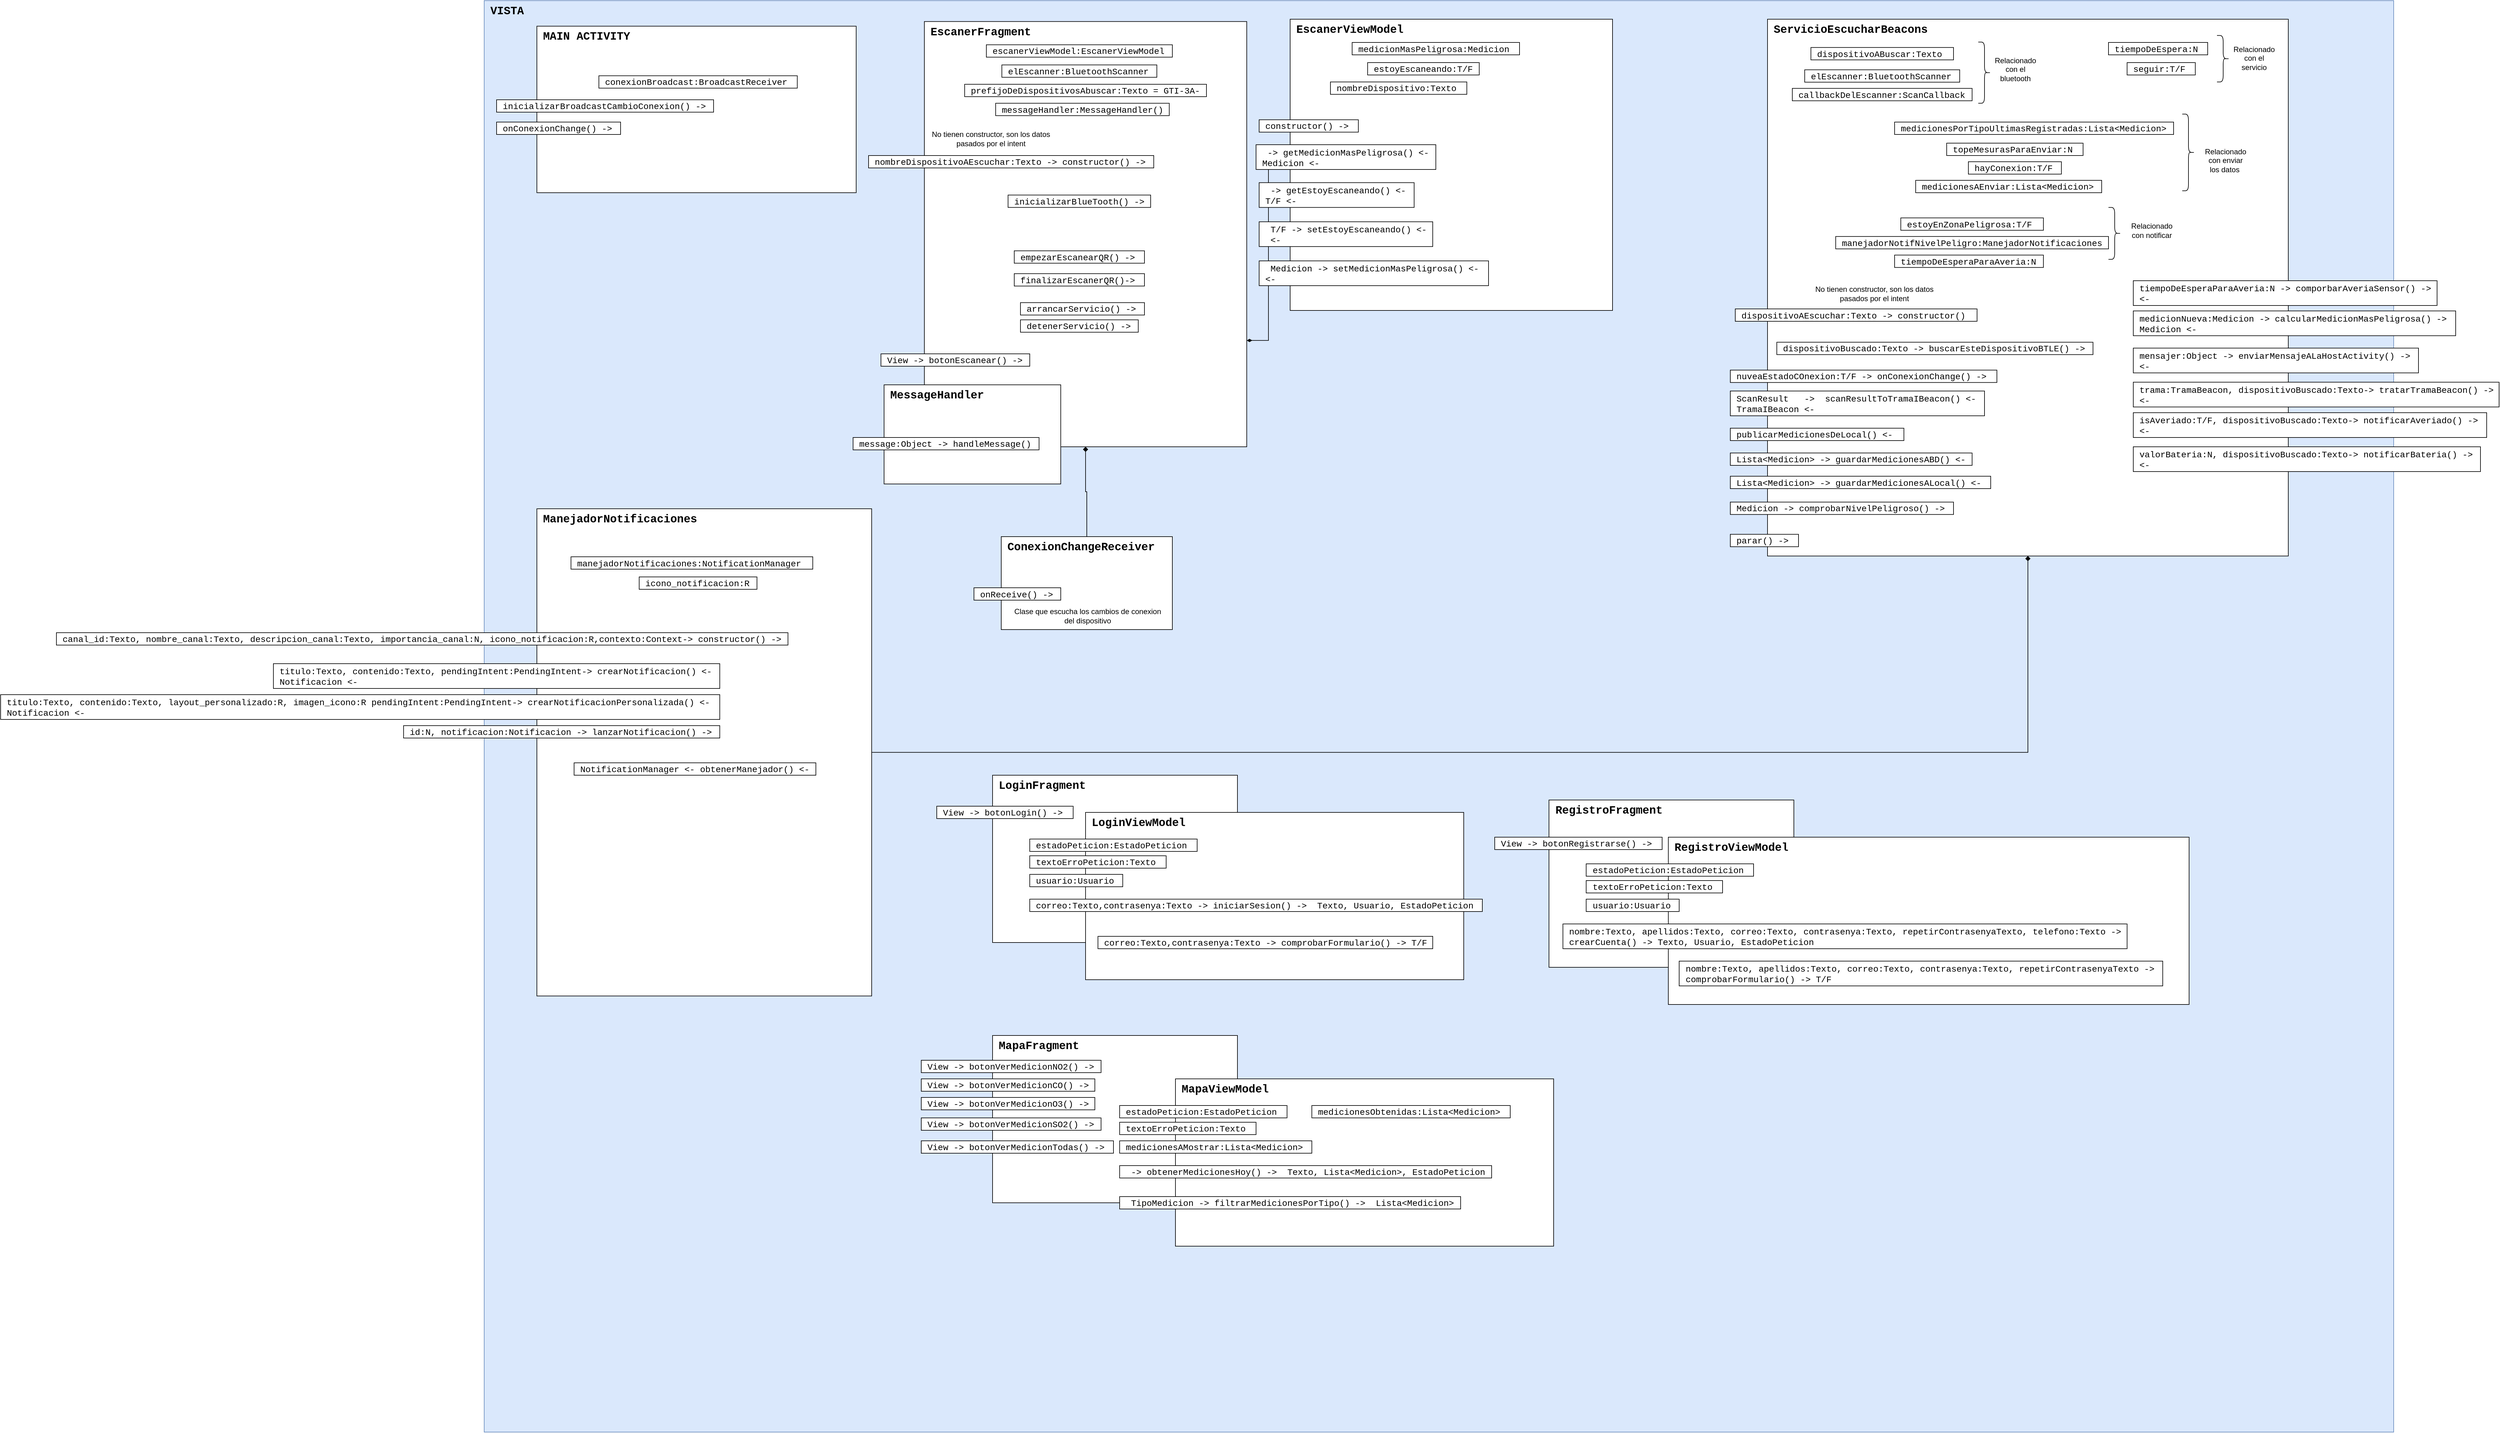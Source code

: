 <mxfile version="15.4.0" type="device" pages="3"><diagram id="PpjksCAnFLQo5MEk05Up" name="DiagramaClasesVista"><mxGraphModel dx="3505" dy="-577" grid="1" gridSize="10" guides="1" tooltips="1" connect="1" arrows="1" fold="1" page="1" pageScale="1" pageWidth="827" pageHeight="1169" math="0" shadow="0"><root><mxCell id="h6xq6ObweR7oOw_CMEho-0"/><mxCell id="h6xq6ObweR7oOw_CMEho-1" parent="h6xq6ObweR7oOw_CMEho-0"/><mxCell id="h6xq6ObweR7oOw_CMEho-2" value="&lt;font face=&quot;Courier New&quot; size=&quot;1&quot;&gt;&lt;b style=&quot;font-size: 18px&quot;&gt;VISTA&lt;/b&gt;&lt;/font&gt;" style="rounded=0;whiteSpace=wrap;html=1;align=left;verticalAlign=top;spacingLeft=8;fillColor=#dae8fc;strokeColor=#6c8ebf;" parent="h6xq6ObweR7oOw_CMEho-1" vertex="1"><mxGeometry x="-1150" y="1560" width="3080" height="2310" as="geometry"/></mxCell><mxCell id="7HUaOy2gCrgRgVekD7Pm-0" value="&lt;font face=&quot;Courier New&quot;&gt;&lt;span style=&quot;font-size: 18px&quot;&gt;&lt;b&gt;LoginFragment&lt;/b&gt;&lt;/span&gt;&lt;/font&gt;" style="rounded=0;whiteSpace=wrap;html=1;align=left;verticalAlign=top;spacingLeft=8;" parent="h6xq6ObweR7oOw_CMEho-1" vertex="1"><mxGeometry x="-330" y="2810" width="395" height="270" as="geometry"/></mxCell><mxCell id="h6xq6ObweR7oOw_CMEho-3" value="&lt;font face=&quot;Courier New&quot;&gt;&lt;span style=&quot;font-size: 18px&quot;&gt;&lt;b&gt;EscanerFragment&lt;/b&gt;&lt;/span&gt;&lt;/font&gt;" style="rounded=0;whiteSpace=wrap;html=1;align=left;verticalAlign=top;spacingLeft=8;" parent="h6xq6ObweR7oOw_CMEho-1" vertex="1"><mxGeometry x="-440" y="1593.75" width="520" height="686.25" as="geometry"/></mxCell><mxCell id="h6xq6ObweR7oOw_CMEho-4" value="&lt;font face=&quot;Courier New&quot; size=&quot;1&quot;&gt;&lt;b style=&quot;font-size: 18px&quot;&gt;MAIN ACTIVITY&lt;/b&gt;&lt;/font&gt;" style="rounded=0;whiteSpace=wrap;html=1;align=left;verticalAlign=top;spacingLeft=8;" parent="h6xq6ObweR7oOw_CMEho-1" vertex="1"><mxGeometry x="-1065" y="1601.25" width="515" height="268.75" as="geometry"/></mxCell><mxCell id="h6xq6ObweR7oOw_CMEho-5" value="&lt;span style=&quot;font-size: 14px&quot;&gt;elEscanner:BluetoothScanner&lt;br&gt;&lt;/span&gt;" style="rounded=0;whiteSpace=wrap;html=1;align=left;fontFamily=Courier New;autosize=1;spacingTop=2;spacingLeft=8;" parent="h6xq6ObweR7oOw_CMEho-1" vertex="1"><mxGeometry x="-315" y="1663.75" width="250" height="20" as="geometry"/></mxCell><mxCell id="h6xq6ObweR7oOw_CMEho-9" value="&lt;font style=&quot;font-size: 14px&quot;&gt;inicializarBlueTooth() -&amp;gt;&lt;/font&gt;" style="rounded=0;whiteSpace=wrap;html=1;align=left;fontFamily=Courier New;autosize=1;spacingTop=2;spacingLeft=8;" parent="h6xq6ObweR7oOw_CMEho-1" vertex="1"><mxGeometry x="-305" y="1873.75" width="230" height="20" as="geometry"/></mxCell><mxCell id="h6xq6ObweR7oOw_CMEho-10" value="&lt;font face=&quot;Courier New&quot; size=&quot;1&quot;&gt;&lt;b style=&quot;font-size: 18px&quot;&gt;ServicioEscucharBeacons&lt;/b&gt;&lt;/font&gt;" style="rounded=0;whiteSpace=wrap;html=1;align=left;verticalAlign=top;spacingLeft=8;" parent="h6xq6ObweR7oOw_CMEho-1" vertex="1"><mxGeometry x="920" y="1590" width="840" height="866.25" as="geometry"/></mxCell><mxCell id="h6xq6ObweR7oOw_CMEho-11" value="&lt;span style=&quot;font-size: 14px&quot;&gt;seguir:T/F&lt;br&gt;&lt;/span&gt;" style="rounded=0;whiteSpace=wrap;html=1;align=left;fontFamily=Courier New;autosize=1;spacingTop=2;spacingLeft=8;" parent="h6xq6ObweR7oOw_CMEho-1" vertex="1"><mxGeometry x="1500" y="1660" width="110" height="20" as="geometry"/></mxCell><mxCell id="h6xq6ObweR7oOw_CMEho-12" value="&lt;font style=&quot;font-size: 14px&quot;&gt;parar() -&amp;gt;&lt;/font&gt;" style="rounded=0;whiteSpace=wrap;html=1;align=left;fontFamily=Courier New;autosize=1;spacingTop=2;spacingLeft=8;" parent="h6xq6ObweR7oOw_CMEho-1" vertex="1"><mxGeometry x="860" y="2421.25" width="110" height="20" as="geometry"/></mxCell><mxCell id="h6xq6ObweR7oOw_CMEho-13" value="&lt;font style=&quot;font-size: 14px&quot;&gt;dispositivoAEscuchar:Texto -&amp;gt; constructor()&lt;/font&gt;" style="rounded=0;whiteSpace=wrap;html=1;align=left;fontFamily=Courier New;autosize=1;spacingTop=2;spacingLeft=8;" parent="h6xq6ObweR7oOw_CMEho-1" vertex="1"><mxGeometry x="868" y="2057.5" width="390" height="20" as="geometry"/></mxCell><mxCell id="h6xq6ObweR7oOw_CMEho-15" value="&lt;span style=&quot;font-size: 14px&quot;&gt;tiempoDeEspera:N&lt;br&gt;&lt;/span&gt;" style="rounded=0;whiteSpace=wrap;html=1;align=left;fontFamily=Courier New;autosize=1;spacingTop=2;spacingLeft=8;" parent="h6xq6ObweR7oOw_CMEho-1" vertex="1"><mxGeometry x="1470" y="1627.5" width="160" height="20" as="geometry"/></mxCell><mxCell id="h6xq6ObweR7oOw_CMEho-19" value="&lt;span style=&quot;font-size: 14px&quot;&gt;dispositivoABuscar:Texto&lt;/span&gt;" style="rounded=0;whiteSpace=wrap;html=1;align=left;fontFamily=Courier New;autosize=1;spacingTop=2;spacingLeft=8;" parent="h6xq6ObweR7oOw_CMEho-1" vertex="1"><mxGeometry x="990" y="1635.63" width="230" height="20" as="geometry"/></mxCell><mxCell id="h6xq6ObweR7oOw_CMEho-21" style="edgeStyle=orthogonalEdgeStyle;rounded=0;orthogonalLoop=1;jettySize=auto;html=1;endArrow=diamond;endFill=1;" parent="h6xq6ObweR7oOw_CMEho-1" source="h6xq6ObweR7oOw_CMEho-22" target="h6xq6ObweR7oOw_CMEho-3" edge="1"><mxGeometry relative="1" as="geometry"/></mxCell><mxCell id="h6xq6ObweR7oOw_CMEho-22" value="&lt;font face=&quot;Courier New&quot; size=&quot;1&quot;&gt;&lt;b style=&quot;font-size: 18px&quot;&gt;ConexionChangeReceiver&lt;/b&gt;&lt;/font&gt;" style="rounded=0;whiteSpace=wrap;html=1;align=left;verticalAlign=top;spacingLeft=8;" parent="h6xq6ObweR7oOw_CMEho-1" vertex="1"><mxGeometry x="-316" y="2425" width="276" height="150" as="geometry"/></mxCell><mxCell id="h6xq6ObweR7oOw_CMEho-23" value="&lt;span style=&quot;font-size: 14px&quot;&gt;onReceive() -&amp;gt;&lt;br&gt;&lt;/span&gt;" style="rounded=0;whiteSpace=wrap;html=1;align=left;fontFamily=Courier New;autosize=1;spacingTop=2;spacingLeft=8;" parent="h6xq6ObweR7oOw_CMEho-1" vertex="1"><mxGeometry x="-360" y="2507.5" width="140" height="20" as="geometry"/></mxCell><mxCell id="h6xq6ObweR7oOw_CMEho-24" value="&lt;font style=&quot;font-size: 14px&quot;&gt;inicializarBroadcastCambioConexion() -&amp;gt;&lt;/font&gt;" style="rounded=0;whiteSpace=wrap;html=1;align=left;fontFamily=Courier New;autosize=1;spacingTop=2;spacingLeft=8;" parent="h6xq6ObweR7oOw_CMEho-1" vertex="1"><mxGeometry x="-1130" y="1720" width="350" height="20" as="geometry"/></mxCell><mxCell id="h6xq6ObweR7oOw_CMEho-25" value="&lt;font style=&quot;font-size: 14px&quot;&gt;onConexionChange() -&amp;gt;&lt;/font&gt;" style="rounded=0;whiteSpace=wrap;html=1;align=left;fontFamily=Courier New;autosize=1;spacingTop=2;spacingLeft=8;" parent="h6xq6ObweR7oOw_CMEho-1" vertex="1"><mxGeometry x="-1130" y="1756" width="200" height="20" as="geometry"/></mxCell><mxCell id="h6xq6ObweR7oOw_CMEho-26" value="&lt;font style=&quot;font-size: 14px&quot;&gt;ScanResult&amp;nbsp; &amp;nbsp;-&amp;gt;&amp;nbsp; scanResultToTramaIBeacon() &amp;lt;-&lt;br&gt;TramaIBeacon &amp;lt;-&lt;br&gt;&lt;/font&gt;" style="rounded=0;whiteSpace=wrap;html=1;align=left;fontFamily=Courier New;autosize=1;spacingTop=2;spacingLeft=8;" parent="h6xq6ObweR7oOw_CMEho-1" vertex="1"><mxGeometry x="860" y="2190" width="410" height="40" as="geometry"/></mxCell><mxCell id="h6xq6ObweR7oOw_CMEho-27" value="Clase que escucha los cambios de conexion &lt;br&gt;del dispositivo" style="text;html=1;align=center;verticalAlign=middle;resizable=0;points=[];autosize=1;strokeColor=none;fillColor=none;" parent="h6xq6ObweR7oOw_CMEho-1" vertex="1"><mxGeometry x="-302" y="2537.5" width="250" height="30" as="geometry"/></mxCell><mxCell id="h6xq6ObweR7oOw_CMEho-28" value="&lt;span style=&quot;font-size: 14px&quot;&gt;conexionBroadcast:BroadcastReceiver&lt;/span&gt;" style="rounded=0;whiteSpace=wrap;html=1;align=left;fontFamily=Courier New;autosize=1;spacingTop=2;spacingLeft=8;" parent="h6xq6ObweR7oOw_CMEho-1" vertex="1"><mxGeometry x="-965" y="1681.25" width="320" height="20" as="geometry"/></mxCell><mxCell id="h6xq6ObweR7oOw_CMEho-29" value="&lt;font style=&quot;font-size: 14px&quot;&gt;publicarMedicionesDeLocal() &amp;lt;-&lt;/font&gt;" style="rounded=0;whiteSpace=wrap;html=1;align=left;fontFamily=Courier New;autosize=1;spacingTop=2;spacingLeft=8;" parent="h6xq6ObweR7oOw_CMEho-1" vertex="1"><mxGeometry x="860" y="2250" width="280" height="20" as="geometry"/></mxCell><mxCell id="h6xq6ObweR7oOw_CMEho-30" value="&lt;font style=&quot;font-size: 14px&quot;&gt;Lista&amp;lt;Medicion&amp;gt; -&amp;gt; guardarMedicionesABD() &amp;lt;-&lt;/font&gt;" style="rounded=0;whiteSpace=wrap;html=1;align=left;fontFamily=Courier New;autosize=1;spacingTop=2;spacingLeft=8;" parent="h6xq6ObweR7oOw_CMEho-1" vertex="1"><mxGeometry x="860" y="2290" width="390" height="20" as="geometry"/></mxCell><mxCell id="h6xq6ObweR7oOw_CMEho-31" value="&lt;font style=&quot;font-size: 14px&quot;&gt;Lista&amp;lt;Medicion&amp;gt; -&amp;gt; guardarMedicionesALocal() &amp;lt;-&lt;/font&gt;" style="rounded=0;whiteSpace=wrap;html=1;align=left;fontFamily=Courier New;autosize=1;spacingTop=2;spacingLeft=8;" parent="h6xq6ObweR7oOw_CMEho-1" vertex="1"><mxGeometry x="860" y="2327.5" width="420" height="20" as="geometry"/></mxCell><mxCell id="h6xq6ObweR7oOw_CMEho-32" value="&lt;span style=&quot;font-size: 14px&quot;&gt;prefijoDeDispositivosAbuscar:Texto = GTI-3A-&lt;/span&gt;" style="rounded=0;whiteSpace=wrap;html=1;align=left;fontFamily=Courier New;autosize=1;spacingTop=2;spacingLeft=8;" parent="h6xq6ObweR7oOw_CMEho-1" vertex="1"><mxGeometry x="-375" y="1695" width="390" height="20" as="geometry"/></mxCell><mxCell id="h6xq6ObweR7oOw_CMEho-35" value="&lt;font style=&quot;font-size: 14px&quot;&gt;arrancarServicio() -&amp;gt;&lt;/font&gt;" style="rounded=0;whiteSpace=wrap;html=1;align=left;fontFamily=Courier New;autosize=1;spacingTop=2;spacingLeft=8;" parent="h6xq6ObweR7oOw_CMEho-1" vertex="1"><mxGeometry x="-285" y="2047.38" width="200" height="20" as="geometry"/></mxCell><mxCell id="h6xq6ObweR7oOw_CMEho-38" value="&lt;font style=&quot;font-size: 14px&quot;&gt;nombreDispositivoAEscuchar:Texto -&amp;gt; constructor() -&amp;gt;&lt;/font&gt;" style="rounded=0;whiteSpace=wrap;html=1;align=left;fontFamily=Courier New;autosize=1;spacingTop=2;spacingLeft=8;" parent="h6xq6ObweR7oOw_CMEho-1" vertex="1"><mxGeometry x="-530" y="1810" width="460" height="20" as="geometry"/></mxCell><mxCell id="h6xq6ObweR7oOw_CMEho-39" value="No tienen constructor, son los datos pasados por el intent" style="text;html=1;strokeColor=none;fillColor=none;align=center;verticalAlign=middle;whiteSpace=wrap;rounded=0;" parent="h6xq6ObweR7oOw_CMEho-1" vertex="1"><mxGeometry x="-435" y="1772.5" width="205" height="20" as="geometry"/></mxCell><mxCell id="h6xq6ObweR7oOw_CMEho-40" value="&lt;span style=&quot;font-size: 14px&quot;&gt;topeMesurasParaEnviar:N&lt;/span&gt;" style="rounded=0;whiteSpace=wrap;html=1;align=left;fontFamily=Courier New;autosize=1;spacingTop=2;spacingLeft=8;" parent="h6xq6ObweR7oOw_CMEho-1" vertex="1"><mxGeometry x="1209" y="1790" width="220" height="20" as="geometry"/></mxCell><mxCell id="h6xq6ObweR7oOw_CMEho-41" value="&lt;span style=&quot;font-size: 14px&quot;&gt;hayConexion:T/F&lt;/span&gt;" style="rounded=0;whiteSpace=wrap;html=1;align=left;fontFamily=Courier New;autosize=1;spacingTop=2;spacingLeft=8;" parent="h6xq6ObweR7oOw_CMEho-1" vertex="1"><mxGeometry x="1244" y="1820" width="150" height="20" as="geometry"/></mxCell><mxCell id="h6xq6ObweR7oOw_CMEho-42" value="&lt;span style=&quot;font-size: 14px&quot;&gt;medicionesAEnviar:Lista&amp;lt;Medicion&amp;gt;&lt;/span&gt;" style="rounded=0;whiteSpace=wrap;html=1;align=left;fontFamily=Courier New;autosize=1;spacingTop=2;spacingLeft=8;" parent="h6xq6ObweR7oOw_CMEho-1" vertex="1"><mxGeometry x="1159" y="1850" width="300" height="20" as="geometry"/></mxCell><mxCell id="h6xq6ObweR7oOw_CMEho-43" value="No tienen constructor, son los datos pasados por el intent" style="text;html=1;strokeColor=none;fillColor=none;align=center;verticalAlign=middle;whiteSpace=wrap;rounded=0;" parent="h6xq6ObweR7oOw_CMEho-1" vertex="1"><mxGeometry x="990" y="2022.5" width="205" height="20" as="geometry"/></mxCell><mxCell id="h6xq6ObweR7oOw_CMEho-44" value="&lt;font style=&quot;font-size: 14px&quot;&gt;nuveaEstadoCOnexion:T/F -&amp;gt; onConexionChange() -&amp;gt;&lt;/font&gt;" style="rounded=0;whiteSpace=wrap;html=1;align=left;fontFamily=Courier New;autosize=1;spacingTop=2;spacingLeft=8;" parent="h6xq6ObweR7oOw_CMEho-1" vertex="1"><mxGeometry x="860" y="2156.25" width="430" height="20" as="geometry"/></mxCell><mxCell id="h6xq6ObweR7oOw_CMEho-45" value="&lt;font style=&quot;font-size: 14px&quot;&gt;dispositivoBuscado:Texto -&amp;gt; buscarEsteDispositivoBTLE() -&amp;gt;&lt;/font&gt;" style="rounded=0;whiteSpace=wrap;html=1;align=left;fontFamily=Courier New;autosize=1;spacingTop=2;spacingLeft=8;" parent="h6xq6ObweR7oOw_CMEho-1" vertex="1"><mxGeometry x="935" y="2111.25" width="510" height="20" as="geometry"/></mxCell><mxCell id="h6xq6ObweR7oOw_CMEho-46" value="&lt;span style=&quot;font-size: 14px&quot;&gt;elEscanner:BluetoothScanner&lt;br&gt;&lt;/span&gt;" style="rounded=0;whiteSpace=wrap;html=1;align=left;fontFamily=Courier New;autosize=1;spacingTop=2;spacingLeft=8;" parent="h6xq6ObweR7oOw_CMEho-1" vertex="1"><mxGeometry x="980" y="1671.63" width="250" height="20" as="geometry"/></mxCell><mxCell id="h6xq6ObweR7oOw_CMEho-47" value="&lt;span style=&quot;font-size: 14px&quot;&gt;callbackDelEscanner:ScanCallback&lt;br&gt;&lt;/span&gt;" style="rounded=0;whiteSpace=wrap;html=1;align=left;fontFamily=Courier New;autosize=1;spacingTop=2;spacingLeft=8;" parent="h6xq6ObweR7oOw_CMEho-1" vertex="1"><mxGeometry x="960" y="1701.63" width="290" height="20" as="geometry"/></mxCell><mxCell id="Y1J-NYwOTmfHycNstFu0-12" style="edgeStyle=orthogonalEdgeStyle;rounded=0;orthogonalLoop=1;jettySize=auto;html=1;entryX=0.5;entryY=1;entryDx=0;entryDy=0;endArrow=diamond;endFill=1;" parent="h6xq6ObweR7oOw_CMEho-1" source="5IXQNlhrEMycfJezbHaf-0" target="h6xq6ObweR7oOw_CMEho-10" edge="1"><mxGeometry relative="1" as="geometry"/></mxCell><mxCell id="5IXQNlhrEMycfJezbHaf-0" value="&lt;font face=&quot;Courier New&quot; size=&quot;1&quot;&gt;&lt;b style=&quot;font-size: 18px&quot;&gt;ManejadorNotificaciones&lt;/b&gt;&lt;/font&gt;" style="rounded=0;whiteSpace=wrap;html=1;align=left;verticalAlign=top;spacingLeft=8;" parent="h6xq6ObweR7oOw_CMEho-1" vertex="1"><mxGeometry x="-1065" y="2380" width="540" height="786.25" as="geometry"/></mxCell><mxCell id="5IXQNlhrEMycfJezbHaf-1" value="&lt;font style=&quot;font-size: 14px&quot;&gt;canal_id:Texto, nombre_canal:Texto, descripcion_canal:Texto, importancia_canal:N, icono_notificacion:R,contexto:Context-&amp;gt; constructor() -&amp;gt;&lt;/font&gt;" style="rounded=0;whiteSpace=wrap;html=1;align=left;fontFamily=Courier New;autosize=1;spacingTop=2;spacingLeft=8;" parent="h6xq6ObweR7oOw_CMEho-1" vertex="1"><mxGeometry x="-1840" y="2580" width="1180" height="20" as="geometry"/></mxCell><mxCell id="5IXQNlhrEMycfJezbHaf-2" value="&lt;span style=&quot;font-size: 14px&quot;&gt;manejadorNotificaciones:NotificationManager&lt;br&gt;&lt;/span&gt;" style="rounded=0;whiteSpace=wrap;html=1;align=left;fontFamily=Courier New;autosize=1;spacingTop=2;spacingLeft=8;" parent="h6xq6ObweR7oOw_CMEho-1" vertex="1"><mxGeometry x="-1010" y="2457.5" width="390" height="20" as="geometry"/></mxCell><mxCell id="5IXQNlhrEMycfJezbHaf-3" value="&lt;span style=&quot;font-size: 14px&quot;&gt;icono_notificacion:R&lt;br&gt;&lt;/span&gt;" style="rounded=0;whiteSpace=wrap;html=1;align=left;fontFamily=Courier New;autosize=1;spacingTop=2;spacingLeft=8;" parent="h6xq6ObweR7oOw_CMEho-1" vertex="1"><mxGeometry x="-900" y="2490" width="190" height="20" as="geometry"/></mxCell><mxCell id="5IXQNlhrEMycfJezbHaf-4" value="&lt;font style=&quot;font-size: 14px&quot;&gt;titulo:Texto, contenido:Texto, pendingIntent:PendingIntent-&amp;gt; crearNotificacion() &amp;lt;-&lt;br&gt;Notificacion &amp;lt;-&lt;br&gt;&lt;/font&gt;" style="rounded=0;whiteSpace=wrap;html=1;align=left;fontFamily=Courier New;autosize=1;spacingTop=2;spacingLeft=8;" parent="h6xq6ObweR7oOw_CMEho-1" vertex="1"><mxGeometry x="-1490" y="2630" width="720" height="40" as="geometry"/></mxCell><mxCell id="5IXQNlhrEMycfJezbHaf-5" value="&lt;font style=&quot;font-size: 14px&quot;&gt;titulo:Texto, contenido:Texto, layout_personalizado:R, imagen_icono:R pendingIntent:PendingIntent-&amp;gt; crearNotificacionPersonalizada() &amp;lt;-&lt;br&gt;Notificacion &amp;lt;-&lt;/font&gt;" style="rounded=0;whiteSpace=wrap;html=1;align=left;fontFamily=Courier New;autosize=1;spacingTop=2;spacingLeft=8;" parent="h6xq6ObweR7oOw_CMEho-1" vertex="1"><mxGeometry x="-1930" y="2680" width="1160" height="40" as="geometry"/></mxCell><mxCell id="5IXQNlhrEMycfJezbHaf-6" value="&lt;font style=&quot;font-size: 14px&quot;&gt;id:N, notificacion:Notificacion -&amp;gt; lanzarNotificacion() -&amp;gt;&lt;/font&gt;" style="rounded=0;whiteSpace=wrap;html=1;align=left;fontFamily=Courier New;autosize=1;spacingTop=2;spacingLeft=8;" parent="h6xq6ObweR7oOw_CMEho-1" vertex="1"><mxGeometry x="-1280" y="2730" width="510" height="20" as="geometry"/></mxCell><mxCell id="5IXQNlhrEMycfJezbHaf-7" value="&lt;font style=&quot;font-size: 14px&quot;&gt;NotificationManager &amp;lt;- obtenerManejador() &amp;lt;-&lt;/font&gt;" style="rounded=0;whiteSpace=wrap;html=1;align=left;fontFamily=Courier New;autosize=1;spacingTop=2;spacingLeft=8;" parent="h6xq6ObweR7oOw_CMEho-1" vertex="1"><mxGeometry x="-1005" y="2790" width="390" height="20" as="geometry"/></mxCell><mxCell id="4aO5NuHxaXDIMx0ZBlGS-0" value="&lt;font style=&quot;font-size: 14px&quot;&gt;Medicion -&amp;gt; comprobarNivelPeligroso() -&amp;gt;&lt;/font&gt;" style="rounded=0;whiteSpace=wrap;html=1;align=left;fontFamily=Courier New;autosize=1;spacingTop=2;spacingLeft=8;" parent="h6xq6ObweR7oOw_CMEho-1" vertex="1"><mxGeometry x="860" y="2369.25" width="360" height="20" as="geometry"/></mxCell><mxCell id="Y1J-NYwOTmfHycNstFu0-2" value="&lt;span style=&quot;font-size: 14px&quot;&gt;estoyEnZonaPeligrosa:T/F&lt;/span&gt;" style="rounded=0;whiteSpace=wrap;html=1;align=left;fontFamily=Courier New;autosize=1;spacingTop=2;spacingLeft=8;" parent="h6xq6ObweR7oOw_CMEho-1" vertex="1"><mxGeometry x="1135" y="1910.63" width="230" height="20" as="geometry"/></mxCell><mxCell id="Y1J-NYwOTmfHycNstFu0-3" value="&lt;span style=&quot;font-size: 14px&quot;&gt;manejadorNotifNivelPeligro:&lt;/span&gt;&lt;span style=&quot;font-size: 14px&quot;&gt;ManejadorNotificaciones&lt;/span&gt;" style="rounded=0;whiteSpace=wrap;html=1;align=left;fontFamily=Courier New;autosize=1;spacingTop=2;spacingLeft=8;" parent="h6xq6ObweR7oOw_CMEho-1" vertex="1"><mxGeometry x="1030" y="1940.63" width="440" height="20" as="geometry"/></mxCell><mxCell id="Y1J-NYwOTmfHycNstFu0-4" value="" style="shape=curlyBracket;whiteSpace=wrap;html=1;rounded=1;flipH=1;" parent="h6xq6ObweR7oOw_CMEho-1" vertex="1"><mxGeometry x="1645" y="1616.25" width="20" height="75" as="geometry"/></mxCell><mxCell id="Y1J-NYwOTmfHycNstFu0-5" value="" style="shape=curlyBracket;whiteSpace=wrap;html=1;rounded=1;flipH=1;" parent="h6xq6ObweR7oOw_CMEho-1" vertex="1"><mxGeometry x="1260" y="1626.88" width="20" height="98.75" as="geometry"/></mxCell><mxCell id="Y1J-NYwOTmfHycNstFu0-6" value="" style="shape=curlyBracket;whiteSpace=wrap;html=1;rounded=1;flipH=1;" parent="h6xq6ObweR7oOw_CMEho-1" vertex="1"><mxGeometry x="1589" y="1743.13" width="20" height="123.75" as="geometry"/></mxCell><mxCell id="Y1J-NYwOTmfHycNstFu0-7" value="" style="shape=curlyBracket;whiteSpace=wrap;html=1;rounded=1;flipH=1;" parent="h6xq6ObweR7oOw_CMEho-1" vertex="1"><mxGeometry x="1470" y="1893.75" width="20" height="83.75" as="geometry"/></mxCell><mxCell id="Y1J-NYwOTmfHycNstFu0-8" value="Relacionado con el servicio" style="text;html=1;strokeColor=none;fillColor=none;align=center;verticalAlign=middle;whiteSpace=wrap;rounded=0;" parent="h6xq6ObweR7oOw_CMEho-1" vertex="1"><mxGeometry x="1675" y="1637.5" width="60" height="30" as="geometry"/></mxCell><mxCell id="Y1J-NYwOTmfHycNstFu0-9" value="Relacionado con el bluetooth" style="text;html=1;strokeColor=none;fillColor=none;align=center;verticalAlign=middle;whiteSpace=wrap;rounded=0;" parent="h6xq6ObweR7oOw_CMEho-1" vertex="1"><mxGeometry x="1290" y="1655.63" width="60" height="30" as="geometry"/></mxCell><mxCell id="Y1J-NYwOTmfHycNstFu0-10" value="Relacionado con enviar los datos&amp;nbsp;" style="text;html=1;strokeColor=none;fillColor=none;align=center;verticalAlign=middle;whiteSpace=wrap;rounded=0;" parent="h6xq6ObweR7oOw_CMEho-1" vertex="1"><mxGeometry x="1629" y="1803.13" width="60" height="30" as="geometry"/></mxCell><mxCell id="Y1J-NYwOTmfHycNstFu0-11" value="Relacionado con notificar" style="text;html=1;strokeColor=none;fillColor=none;align=center;verticalAlign=middle;whiteSpace=wrap;rounded=0;" parent="h6xq6ObweR7oOw_CMEho-1" vertex="1"><mxGeometry x="1510" y="1915.63" width="60" height="30" as="geometry"/></mxCell><mxCell id="rrP0NGSzJtUWKgSqBUqv-0" value="&lt;span style=&quot;font-size: 14px&quot;&gt;escanerViewModel:EscanerViewModel&lt;br&gt;&lt;/span&gt;" style="rounded=0;whiteSpace=wrap;html=1;align=left;fontFamily=Courier New;autosize=1;spacingTop=2;spacingLeft=8;" parent="h6xq6ObweR7oOw_CMEho-1" vertex="1"><mxGeometry x="-340" y="1631.25" width="300" height="20" as="geometry"/></mxCell><mxCell id="rrP0NGSzJtUWKgSqBUqv-2" value="&lt;font style=&quot;font-size: 14px&quot;&gt;empezarEscanearQR() -&amp;gt;&lt;/font&gt;" style="rounded=0;whiteSpace=wrap;html=1;align=left;fontFamily=Courier New;autosize=1;spacingTop=2;spacingLeft=8;" parent="h6xq6ObweR7oOw_CMEho-1" vertex="1"><mxGeometry x="-295" y="1963.75" width="210" height="20" as="geometry"/></mxCell><mxCell id="rrP0NGSzJtUWKgSqBUqv-3" value="&lt;font style=&quot;font-size: 14px&quot;&gt;finalizarEscanerQR()-&amp;gt;&lt;/font&gt;" style="rounded=0;whiteSpace=wrap;html=1;align=left;fontFamily=Courier New;autosize=1;spacingTop=2;spacingLeft=8;" parent="h6xq6ObweR7oOw_CMEho-1" vertex="1"><mxGeometry x="-295" y="2000.62" width="210" height="20" as="geometry"/></mxCell><mxCell id="rrP0NGSzJtUWKgSqBUqv-5" value="&lt;font style=&quot;font-size: 14px&quot;&gt;detenerServicio() -&amp;gt;&lt;/font&gt;" style="rounded=0;whiteSpace=wrap;html=1;align=left;fontFamily=Courier New;autosize=1;spacingTop=2;spacingLeft=8;" parent="h6xq6ObweR7oOw_CMEho-1" vertex="1"><mxGeometry x="-285" y="2075.13" width="190" height="20" as="geometry"/></mxCell><mxCell id="rrP0NGSzJtUWKgSqBUqv-6" value="&lt;span style=&quot;font-size: 14px&quot;&gt;messageHandler:MessageHandler()&lt;/span&gt;" style="rounded=0;whiteSpace=wrap;html=1;align=left;fontFamily=Courier New;autosize=1;spacingTop=2;spacingLeft=8;" parent="h6xq6ObweR7oOw_CMEho-1" vertex="1"><mxGeometry x="-325" y="1725.63" width="280" height="20" as="geometry"/></mxCell><mxCell id="rrP0NGSzJtUWKgSqBUqv-7" value="&lt;font face=&quot;Courier New&quot;&gt;&lt;span style=&quot;font-size: 18px&quot;&gt;&lt;b&gt;MessageHandler&lt;/b&gt;&lt;/span&gt;&lt;/font&gt;" style="rounded=0;whiteSpace=wrap;html=1;align=left;verticalAlign=top;spacingLeft=8;" parent="h6xq6ObweR7oOw_CMEho-1" vertex="1"><mxGeometry x="-505" y="2180" width="285" height="160" as="geometry"/></mxCell><mxCell id="rrP0NGSzJtUWKgSqBUqv-8" value="&lt;font style=&quot;font-size: 14px&quot;&gt;View -&amp;gt; botonEscanear() -&amp;gt;&lt;/font&gt;" style="rounded=0;whiteSpace=wrap;html=1;align=left;fontFamily=Courier New;autosize=1;spacingTop=2;spacingLeft=8;" parent="h6xq6ObweR7oOw_CMEho-1" vertex="1"><mxGeometry x="-510" y="2130" width="240" height="20" as="geometry"/></mxCell><mxCell id="h6xq6ObweR7oOw_CMEho-36" value="&lt;font style=&quot;font-size: 14px&quot;&gt;message:Object -&amp;gt; handleMessage()&lt;/font&gt;" style="rounded=0;whiteSpace=wrap;html=1;align=left;fontFamily=Courier New;autosize=1;spacingTop=2;spacingLeft=8;" parent="h6xq6ObweR7oOw_CMEho-1" vertex="1"><mxGeometry x="-555" y="2265" width="300" height="20" as="geometry"/></mxCell><mxCell id="rrP0NGSzJtUWKgSqBUqv-30" style="edgeStyle=orthogonalEdgeStyle;rounded=0;orthogonalLoop=1;jettySize=auto;html=1;entryX=1;entryY=0.75;entryDx=0;entryDy=0;endArrow=diamondThin;endFill=1;" parent="h6xq6ObweR7oOw_CMEho-1" source="rrP0NGSzJtUWKgSqBUqv-9" target="h6xq6ObweR7oOw_CMEho-3" edge="1"><mxGeometry relative="1" as="geometry"/></mxCell><mxCell id="rrP0NGSzJtUWKgSqBUqv-9" value="&lt;font face=&quot;Courier New&quot;&gt;&lt;span style=&quot;font-size: 18px&quot;&gt;&lt;b&gt;EscanerViewModel&lt;/b&gt;&lt;/span&gt;&lt;/font&gt;" style="rounded=0;whiteSpace=wrap;html=1;align=left;verticalAlign=top;spacingLeft=8;" parent="h6xq6ObweR7oOw_CMEho-1" vertex="1"><mxGeometry x="150" y="1590" width="520" height="470" as="geometry"/></mxCell><mxCell id="rrP0NGSzJtUWKgSqBUqv-10" value="&lt;span style=&quot;font-size: 14px&quot;&gt;estoyEscaneando:T/F&lt;br&gt;&lt;/span&gt;" style="rounded=0;whiteSpace=wrap;html=1;align=left;fontFamily=Courier New;autosize=1;spacingTop=2;spacingLeft=8;" parent="h6xq6ObweR7oOw_CMEho-1" vertex="1"><mxGeometry x="275" y="1660" width="180" height="20" as="geometry"/></mxCell><mxCell id="rrP0NGSzJtUWKgSqBUqv-11" value="&lt;font style=&quot;font-size: 14px&quot;&gt;&amp;nbsp;-&amp;gt; getMedicionMasPeligrosa() &amp;lt;-&lt;br&gt;Medicion &amp;lt;-&amp;nbsp;&lt;/font&gt;" style="rounded=0;whiteSpace=wrap;html=1;align=left;fontFamily=Courier New;autosize=1;spacingTop=2;spacingLeft=8;" parent="h6xq6ObweR7oOw_CMEho-1" vertex="1"><mxGeometry x="95" y="1792.5" width="290" height="40" as="geometry"/></mxCell><mxCell id="rrP0NGSzJtUWKgSqBUqv-12" value="&lt;span style=&quot;font-size: 14px&quot;&gt;nombreDispositivo:Texto&lt;/span&gt;" style="rounded=0;whiteSpace=wrap;html=1;align=left;fontFamily=Courier New;autosize=1;spacingTop=2;spacingLeft=8;" parent="h6xq6ObweR7oOw_CMEho-1" vertex="1"><mxGeometry x="215" y="1691.25" width="220" height="20" as="geometry"/></mxCell><mxCell id="rrP0NGSzJtUWKgSqBUqv-16" value="&lt;span style=&quot;font-size: 14px&quot;&gt;medicionMasPeligrosa:Medicion&lt;br&gt;&lt;/span&gt;" style="rounded=0;whiteSpace=wrap;html=1;align=left;fontFamily=Courier New;autosize=1;spacingTop=2;spacingLeft=8;" parent="h6xq6ObweR7oOw_CMEho-1" vertex="1"><mxGeometry x="250" y="1627.5" width="270" height="20" as="geometry"/></mxCell><mxCell id="rrP0NGSzJtUWKgSqBUqv-20" value="&lt;span style=&quot;font-size: 14px&quot;&gt;constructor() -&amp;gt;&lt;/span&gt;" style="rounded=0;whiteSpace=wrap;html=1;align=left;fontFamily=Courier New;autosize=1;spacingTop=2;spacingLeft=8;" parent="h6xq6ObweR7oOw_CMEho-1" vertex="1"><mxGeometry x="100" y="1752.25" width="160" height="20" as="geometry"/></mxCell><mxCell id="rrP0NGSzJtUWKgSqBUqv-25" value="&lt;font style=&quot;font-size: 14px&quot;&gt;&amp;nbsp;-&amp;gt; getEstoyEscaneando() &amp;lt;-&lt;br&gt;T/F &amp;lt;-&amp;nbsp;&lt;/font&gt;" style="rounded=0;whiteSpace=wrap;html=1;align=left;fontFamily=Courier New;autosize=1;spacingTop=2;spacingLeft=8;" parent="h6xq6ObweR7oOw_CMEho-1" vertex="1"><mxGeometry x="100" y="1853.75" width="250" height="40" as="geometry"/></mxCell><mxCell id="rrP0NGSzJtUWKgSqBUqv-26" value="&lt;font style=&quot;font-size: 14px&quot;&gt;&amp;nbsp;T/F -&amp;gt; setEstoyEscaneando() &amp;lt;-&lt;br&gt;&amp;nbsp;&amp;lt;-&amp;nbsp;&lt;/font&gt;" style="rounded=0;whiteSpace=wrap;html=1;align=left;fontFamily=Courier New;autosize=1;spacingTop=2;spacingLeft=8;" parent="h6xq6ObweR7oOw_CMEho-1" vertex="1"><mxGeometry x="100" y="1916.88" width="280" height="40" as="geometry"/></mxCell><mxCell id="rrP0NGSzJtUWKgSqBUqv-29" value="&lt;font style=&quot;font-size: 14px&quot;&gt;&amp;nbsp;Medicion -&amp;gt; setMedicionMasPeligrosa() &amp;lt;-&lt;br&gt;&amp;lt;-&amp;nbsp;&lt;/font&gt;" style="rounded=0;whiteSpace=wrap;html=1;align=left;fontFamily=Courier New;autosize=1;spacingTop=2;spacingLeft=8;" parent="h6xq6ObweR7oOw_CMEho-1" vertex="1"><mxGeometry x="100" y="1980" width="370" height="40" as="geometry"/></mxCell><mxCell id="qjK1rsNlk6hi0seGUcfG-0" value="&lt;span style=&quot;font-size: 14px&quot;&gt;tiempoDeEsperaParaAveria:N&lt;/span&gt;" style="rounded=0;whiteSpace=wrap;html=1;align=left;fontFamily=Courier New;autosize=1;spacingTop=2;spacingLeft=8;" parent="h6xq6ObweR7oOw_CMEho-1" vertex="1"><mxGeometry x="1125" y="1970.63" width="240" height="20" as="geometry"/></mxCell><mxCell id="qjK1rsNlk6hi0seGUcfG-2" value="&lt;font style=&quot;font-size: 14px&quot;&gt;tiempoDeEsperaParaAveria:N -&amp;gt; comporbarAveriaSensor() -&amp;gt;&lt;br&gt;&amp;lt;-&amp;nbsp;&lt;br&gt;&lt;/font&gt;" style="rounded=0;whiteSpace=wrap;html=1;align=left;fontFamily=Courier New;autosize=1;spacingTop=2;spacingLeft=8;" parent="h6xq6ObweR7oOw_CMEho-1" vertex="1"><mxGeometry x="1510" y="2012" width="490" height="40" as="geometry"/></mxCell><mxCell id="qjK1rsNlk6hi0seGUcfG-3" value="&lt;font style=&quot;font-size: 14px&quot;&gt;medicionNueva:Medicion -&amp;gt; calcularMedicionMasPeligrosa() -&amp;gt;&lt;br&gt;Medicion &amp;lt;-&amp;nbsp;&lt;br&gt;&lt;/font&gt;" style="rounded=0;whiteSpace=wrap;html=1;align=left;fontFamily=Courier New;autosize=1;spacingTop=2;spacingLeft=8;" parent="h6xq6ObweR7oOw_CMEho-1" vertex="1"><mxGeometry x="1510" y="2060.75" width="520" height="40" as="geometry"/></mxCell><mxCell id="qjK1rsNlk6hi0seGUcfG-4" value="&lt;font style=&quot;font-size: 14px&quot;&gt;mensajer:Object -&amp;gt; enviarMensajeALaHostActivity() -&amp;gt;&lt;br&gt;&amp;lt;-&amp;nbsp;&lt;br&gt;&lt;/font&gt;" style="rounded=0;whiteSpace=wrap;html=1;align=left;fontFamily=Courier New;autosize=1;spacingTop=2;spacingLeft=8;" parent="h6xq6ObweR7oOw_CMEho-1" vertex="1"><mxGeometry x="1510" y="2120.75" width="460" height="40" as="geometry"/></mxCell><mxCell id="qjK1rsNlk6hi0seGUcfG-5" value="&lt;font style=&quot;font-size: 14px&quot;&gt;trama:TramaBeacon, dispositivoBuscado:Texto-&amp;gt; tratarTramaBeacon() -&amp;gt;&lt;br&gt;&amp;lt;-&amp;nbsp;&lt;br&gt;&lt;/font&gt;" style="rounded=0;whiteSpace=wrap;html=1;align=left;fontFamily=Courier New;autosize=1;spacingTop=2;spacingLeft=8;" parent="h6xq6ObweR7oOw_CMEho-1" vertex="1"><mxGeometry x="1510" y="2175.75" width="590" height="40" as="geometry"/></mxCell><mxCell id="qjK1rsNlk6hi0seGUcfG-7" value="&lt;font style=&quot;font-size: 14px&quot;&gt;isAveriado:T/F, dispositivoBuscado:Texto-&amp;gt; notificarAveriado() -&amp;gt;&lt;br&gt;&amp;lt;-&amp;nbsp;&lt;br&gt;&lt;/font&gt;" style="rounded=0;whiteSpace=wrap;html=1;align=left;fontFamily=Courier New;autosize=1;spacingTop=2;spacingLeft=8;" parent="h6xq6ObweR7oOw_CMEho-1" vertex="1"><mxGeometry x="1510" y="2225" width="570" height="40" as="geometry"/></mxCell><mxCell id="qjK1rsNlk6hi0seGUcfG-8" value="&lt;font style=&quot;font-size: 14px&quot;&gt;valorBateria:N, dispositivoBuscado:Texto-&amp;gt; notificarBateria() -&amp;gt;&lt;br&gt;&amp;lt;-&amp;nbsp;&lt;br&gt;&lt;/font&gt;" style="rounded=0;whiteSpace=wrap;html=1;align=left;fontFamily=Courier New;autosize=1;spacingTop=2;spacingLeft=8;" parent="h6xq6ObweR7oOw_CMEho-1" vertex="1"><mxGeometry x="1510" y="2280" width="560" height="40" as="geometry"/></mxCell><mxCell id="qjK1rsNlk6hi0seGUcfG-9" value="&lt;span style=&quot;font-size: 14px&quot;&gt;medicionesPorTipoUltimasRegistradas:Lista&amp;lt;Medicion&amp;gt;&lt;/span&gt;" style="rounded=0;whiteSpace=wrap;html=1;align=left;fontFamily=Courier New;autosize=1;spacingTop=2;spacingLeft=8;" parent="h6xq6ObweR7oOw_CMEho-1" vertex="1"><mxGeometry x="1125" y="1756" width="450" height="20" as="geometry"/></mxCell><mxCell id="7HUaOy2gCrgRgVekD7Pm-1" value="&lt;font face=&quot;Courier New&quot;&gt;&lt;span style=&quot;font-size: 18px&quot;&gt;&lt;b&gt;LoginViewModel&lt;/b&gt;&lt;/span&gt;&lt;/font&gt;" style="rounded=0;whiteSpace=wrap;html=1;align=left;verticalAlign=top;spacingLeft=8;" parent="h6xq6ObweR7oOw_CMEho-1" vertex="1"><mxGeometry x="-180" y="2870" width="610" height="270" as="geometry"/></mxCell><mxCell id="7HUaOy2gCrgRgVekD7Pm-3" value="&lt;font style=&quot;font-size: 14px&quot;&gt;View -&amp;gt; botonLogin() -&amp;gt;&lt;/font&gt;" style="rounded=0;whiteSpace=wrap;html=1;align=left;fontFamily=Courier New;autosize=1;spacingTop=2;spacingLeft=8;" parent="h6xq6ObweR7oOw_CMEho-1" vertex="1"><mxGeometry x="-420" y="2860" width="220" height="20" as="geometry"/></mxCell><mxCell id="7HUaOy2gCrgRgVekD7Pm-4" value="&lt;font style=&quot;font-size: 14px&quot;&gt;correo:Texto,contrasenya:Texto -&amp;gt; iniciarSesion() -&amp;gt;&amp;nbsp; Texto, Usuario, EstadoPeticion&lt;/font&gt;" style="rounded=0;whiteSpace=wrap;html=1;align=left;fontFamily=Courier New;autosize=1;spacingTop=2;spacingLeft=8;" parent="h6xq6ObweR7oOw_CMEho-1" vertex="1"><mxGeometry x="-270" y="3010" width="730" height="20" as="geometry"/></mxCell><mxCell id="7HUaOy2gCrgRgVekD7Pm-6" value="&lt;font style=&quot;font-size: 14px&quot;&gt;estadoPeticion:EstadoPeticion&lt;/font&gt;" style="rounded=0;whiteSpace=wrap;html=1;align=left;fontFamily=Courier New;autosize=1;spacingTop=2;spacingLeft=8;" parent="h6xq6ObweR7oOw_CMEho-1" vertex="1"><mxGeometry x="-270" y="2913" width="270" height="20" as="geometry"/></mxCell><mxCell id="7HUaOy2gCrgRgVekD7Pm-7" value="&lt;font style=&quot;font-size: 14px&quot;&gt;correo:Texto,contrasenya:Texto -&amp;gt; comprobarFormulario() -&amp;gt; T/F&lt;/font&gt;" style="rounded=0;whiteSpace=wrap;html=1;align=left;fontFamily=Courier New;autosize=1;spacingTop=2;spacingLeft=8;" parent="h6xq6ObweR7oOw_CMEho-1" vertex="1"><mxGeometry x="-160" y="3070" width="540" height="20" as="geometry"/></mxCell><mxCell id="7HUaOy2gCrgRgVekD7Pm-9" value="&lt;span style=&quot;font-size: 14px&quot;&gt;textoErroPeticion:Texto&lt;/span&gt;" style="rounded=0;whiteSpace=wrap;html=1;align=left;fontFamily=Courier New;autosize=1;spacingTop=2;spacingLeft=8;" parent="h6xq6ObweR7oOw_CMEho-1" vertex="1"><mxGeometry x="-270" y="2940" width="220" height="20" as="geometry"/></mxCell><mxCell id="qWCQ7zMXVJ7h52cpv5Ov-0" value="&lt;font face=&quot;Courier New&quot;&gt;&lt;span style=&quot;font-size: 18px&quot;&gt;&lt;b&gt;RegistroFragment&lt;/b&gt;&lt;/span&gt;&lt;/font&gt;" style="rounded=0;whiteSpace=wrap;html=1;align=left;verticalAlign=top;spacingLeft=8;" parent="h6xq6ObweR7oOw_CMEho-1" vertex="1"><mxGeometry x="567.5" y="2850" width="395" height="270" as="geometry"/></mxCell><mxCell id="qWCQ7zMXVJ7h52cpv5Ov-1" value="&lt;font face=&quot;Courier New&quot;&gt;&lt;span style=&quot;font-size: 18px&quot;&gt;&lt;b&gt;RegistroViewModel&lt;/b&gt;&lt;/span&gt;&lt;/font&gt;" style="rounded=0;whiteSpace=wrap;html=1;align=left;verticalAlign=top;spacingLeft=8;" parent="h6xq6ObweR7oOw_CMEho-1" vertex="1"><mxGeometry x="760" y="2910" width="840" height="270" as="geometry"/></mxCell><mxCell id="qWCQ7zMXVJ7h52cpv5Ov-2" value="&lt;font style=&quot;font-size: 14px&quot;&gt;View -&amp;gt; botonRegistrarse() -&amp;gt;&lt;/font&gt;" style="rounded=0;whiteSpace=wrap;html=1;align=left;fontFamily=Courier New;autosize=1;spacingTop=2;spacingLeft=8;" parent="h6xq6ObweR7oOw_CMEho-1" vertex="1"><mxGeometry x="480" y="2910" width="270" height="20" as="geometry"/></mxCell><mxCell id="qWCQ7zMXVJ7h52cpv5Ov-3" value="&lt;font style=&quot;font-size: 14px&quot;&gt;nombre:Texto, apellidos:Texto, correo:Texto, contrasenya:Texto, repetirContrasenyaTexto, telefono:Texto -&amp;gt; &lt;br&gt;crearCuenta() -&amp;gt; Texto, Usuario, EstadoPeticion&lt;/font&gt;" style="rounded=0;whiteSpace=wrap;html=1;align=left;fontFamily=Courier New;autosize=1;spacingTop=2;spacingLeft=8;" parent="h6xq6ObweR7oOw_CMEho-1" vertex="1"><mxGeometry x="590" y="3050" width="910" height="40" as="geometry"/></mxCell><mxCell id="qWCQ7zMXVJ7h52cpv5Ov-4" value="&lt;font style=&quot;font-size: 14px&quot;&gt;estadoPeticion:EstadoPeticion&lt;/font&gt;" style="rounded=0;whiteSpace=wrap;html=1;align=left;fontFamily=Courier New;autosize=1;spacingTop=2;spacingLeft=8;" parent="h6xq6ObweR7oOw_CMEho-1" vertex="1"><mxGeometry x="627.5" y="2953" width="270" height="20" as="geometry"/></mxCell><mxCell id="qWCQ7zMXVJ7h52cpv5Ov-5" value="&lt;font style=&quot;font-size: 14px&quot;&gt;nombre:Texto, apellidos:Texto, correo:Texto, contrasenya:Texto, repetirContrasenyaTexto&amp;nbsp;-&amp;gt; &lt;br&gt;comprobarFormulario() -&amp;gt; T/F&lt;/font&gt;" style="rounded=0;whiteSpace=wrap;html=1;align=left;fontFamily=Courier New;autosize=1;spacingTop=2;spacingLeft=8;" parent="h6xq6ObweR7oOw_CMEho-1" vertex="1"><mxGeometry x="777.5" y="3110" width="780" height="40" as="geometry"/></mxCell><mxCell id="qWCQ7zMXVJ7h52cpv5Ov-6" value="&lt;span style=&quot;font-size: 14px&quot;&gt;textoErroPeticion:Texto&lt;/span&gt;" style="rounded=0;whiteSpace=wrap;html=1;align=left;fontFamily=Courier New;autosize=1;spacingTop=2;spacingLeft=8;" parent="h6xq6ObweR7oOw_CMEho-1" vertex="1"><mxGeometry x="627.5" y="2980" width="220" height="20" as="geometry"/></mxCell><mxCell id="qWCQ7zMXVJ7h52cpv5Ov-7" value="&lt;span style=&quot;font-size: 14px&quot;&gt;usuario:Usuario&lt;/span&gt;" style="rounded=0;whiteSpace=wrap;html=1;align=left;fontFamily=Courier New;autosize=1;spacingTop=2;spacingLeft=8;" parent="h6xq6ObweR7oOw_CMEho-1" vertex="1"><mxGeometry x="627.5" y="3010" width="150" height="20" as="geometry"/></mxCell><mxCell id="qWCQ7zMXVJ7h52cpv5Ov-8" value="&lt;span style=&quot;font-size: 14px&quot;&gt;usuario:Usuario&lt;/span&gt;" style="rounded=0;whiteSpace=wrap;html=1;align=left;fontFamily=Courier New;autosize=1;spacingTop=2;spacingLeft=8;" parent="h6xq6ObweR7oOw_CMEho-1" vertex="1"><mxGeometry x="-270" y="2970" width="150" height="20" as="geometry"/></mxCell><mxCell id="hcdV1_oGiTPjM_i9gNAK-0" value="&lt;font face=&quot;Courier New&quot;&gt;&lt;span style=&quot;font-size: 18px&quot;&gt;&lt;b&gt;MapaFragment&lt;/b&gt;&lt;/span&gt;&lt;/font&gt;" style="rounded=0;whiteSpace=wrap;html=1;align=left;verticalAlign=top;spacingLeft=8;" vertex="1" parent="h6xq6ObweR7oOw_CMEho-1"><mxGeometry x="-330" y="3230" width="395" height="270" as="geometry"/></mxCell><mxCell id="hcdV1_oGiTPjM_i9gNAK-1" value="&lt;font face=&quot;Courier New&quot;&gt;&lt;span style=&quot;font-size: 18px&quot;&gt;&lt;b&gt;MapaViewModel&lt;/b&gt;&lt;/span&gt;&lt;/font&gt;" style="rounded=0;whiteSpace=wrap;html=1;align=left;verticalAlign=top;spacingLeft=8;" vertex="1" parent="h6xq6ObweR7oOw_CMEho-1"><mxGeometry x="-35" y="3300" width="610" height="270" as="geometry"/></mxCell><mxCell id="hcdV1_oGiTPjM_i9gNAK-2" value="&lt;font style=&quot;font-size: 14px&quot;&gt;View -&amp;gt; botonVerMedicionNO2() -&amp;gt;&lt;/font&gt;" style="rounded=0;whiteSpace=wrap;html=1;align=left;fontFamily=Courier New;autosize=1;spacingTop=2;spacingLeft=8;" vertex="1" parent="h6xq6ObweR7oOw_CMEho-1"><mxGeometry x="-445" y="3270" width="290" height="20" as="geometry"/></mxCell><mxCell id="hcdV1_oGiTPjM_i9gNAK-3" value="&lt;font style=&quot;font-size: 14px&quot;&gt;&amp;nbsp;-&amp;gt; obtenerMedicionesHoy() -&amp;gt;&amp;nbsp; Texto, Lista&amp;lt;Medicion&amp;gt;, EstadoPeticion&lt;/font&gt;" style="rounded=0;whiteSpace=wrap;html=1;align=left;fontFamily=Courier New;autosize=1;spacingTop=2;spacingLeft=8;" vertex="1" parent="h6xq6ObweR7oOw_CMEho-1"><mxGeometry x="-125" y="3440" width="600" height="20" as="geometry"/></mxCell><mxCell id="hcdV1_oGiTPjM_i9gNAK-4" value="&lt;font style=&quot;font-size: 14px&quot;&gt;estadoPeticion:EstadoPeticion&lt;/font&gt;" style="rounded=0;whiteSpace=wrap;html=1;align=left;fontFamily=Courier New;autosize=1;spacingTop=2;spacingLeft=8;" vertex="1" parent="h6xq6ObweR7oOw_CMEho-1"><mxGeometry x="-125" y="3343" width="270" height="20" as="geometry"/></mxCell><mxCell id="hcdV1_oGiTPjM_i9gNAK-6" value="&lt;span style=&quot;font-size: 14px&quot;&gt;textoErroPeticion:Texto&lt;/span&gt;" style="rounded=0;whiteSpace=wrap;html=1;align=left;fontFamily=Courier New;autosize=1;spacingTop=2;spacingLeft=8;" vertex="1" parent="h6xq6ObweR7oOw_CMEho-1"><mxGeometry x="-125" y="3370" width="220" height="20" as="geometry"/></mxCell><mxCell id="hcdV1_oGiTPjM_i9gNAK-7" value="&lt;span style=&quot;font-size: 14px&quot;&gt;medicionesAMostrar:Lista&amp;lt;Medicion&amp;gt;&lt;/span&gt;" style="rounded=0;whiteSpace=wrap;html=1;align=left;fontFamily=Courier New;autosize=1;spacingTop=2;spacingLeft=8;" vertex="1" parent="h6xq6ObweR7oOw_CMEho-1"><mxGeometry x="-125" y="3400" width="310" height="20" as="geometry"/></mxCell><mxCell id="hcdV1_oGiTPjM_i9gNAK-8" value="&lt;span style=&quot;font-size: 14px&quot;&gt;medicionesObtenidas:Lista&amp;lt;Medicion&amp;gt;&lt;/span&gt;" style="rounded=0;whiteSpace=wrap;html=1;align=left;fontFamily=Courier New;autosize=1;spacingTop=2;spacingLeft=8;" vertex="1" parent="h6xq6ObweR7oOw_CMEho-1"><mxGeometry x="185" y="3343" width="320" height="20" as="geometry"/></mxCell><mxCell id="hcdV1_oGiTPjM_i9gNAK-9" value="&lt;font style=&quot;font-size: 14px&quot;&gt;&amp;nbsp;TipoMedicion -&amp;gt; filtrarMedicionesPorTipo() -&amp;gt;&amp;nbsp; Lista&amp;lt;Medicion&amp;gt;&lt;/font&gt;" style="rounded=0;whiteSpace=wrap;html=1;align=left;fontFamily=Courier New;autosize=1;spacingTop=2;spacingLeft=8;" vertex="1" parent="h6xq6ObweR7oOw_CMEho-1"><mxGeometry x="-125" y="3490" width="550" height="20" as="geometry"/></mxCell><mxCell id="hcdV1_oGiTPjM_i9gNAK-10" value="&lt;font style=&quot;font-size: 14px&quot;&gt;View -&amp;gt; botonVerMedicionCO() -&amp;gt;&lt;/font&gt;" style="rounded=0;whiteSpace=wrap;html=1;align=left;fontFamily=Courier New;autosize=1;spacingTop=2;spacingLeft=8;" vertex="1" parent="h6xq6ObweR7oOw_CMEho-1"><mxGeometry x="-445" y="3300" width="280" height="20" as="geometry"/></mxCell><mxCell id="hcdV1_oGiTPjM_i9gNAK-11" value="&lt;font style=&quot;font-size: 14px&quot;&gt;View -&amp;gt; botonVerMedicionO3() -&amp;gt;&lt;/font&gt;" style="rounded=0;whiteSpace=wrap;html=1;align=left;fontFamily=Courier New;autosize=1;spacingTop=2;spacingLeft=8;" vertex="1" parent="h6xq6ObweR7oOw_CMEho-1"><mxGeometry x="-445" y="3330" width="280" height="20" as="geometry"/></mxCell><mxCell id="hcdV1_oGiTPjM_i9gNAK-12" value="&lt;font style=&quot;font-size: 14px&quot;&gt;View -&amp;gt; botonVerMedicionSO2() -&amp;gt;&lt;/font&gt;" style="rounded=0;whiteSpace=wrap;html=1;align=left;fontFamily=Courier New;autosize=1;spacingTop=2;spacingLeft=8;" vertex="1" parent="h6xq6ObweR7oOw_CMEho-1"><mxGeometry x="-445" y="3363" width="290" height="20" as="geometry"/></mxCell><mxCell id="hcdV1_oGiTPjM_i9gNAK-13" value="&lt;font style=&quot;font-size: 14px&quot;&gt;View -&amp;gt; botonVerMedicionTodas() -&amp;gt;&lt;/font&gt;" style="rounded=0;whiteSpace=wrap;html=1;align=left;fontFamily=Courier New;autosize=1;spacingTop=2;spacingLeft=8;" vertex="1" parent="h6xq6ObweR7oOw_CMEho-1"><mxGeometry x="-445" y="3400" width="310" height="20" as="geometry"/></mxCell></root></mxGraphModel></diagram><diagram id="niqKveM-cPIij-iBnaV7" name="DiagrmaClasesModelo"><mxGraphModel dx="2534" dy="-1351" grid="1" gridSize="10" guides="1" tooltips="1" connect="1" arrows="1" fold="1" page="1" pageScale="1" pageWidth="827" pageHeight="1169" math="0" shadow="0"><root><mxCell id="0"/><mxCell id="1" parent="0"/><mxCell id="Yf9VTnjEiYJzbtocawID-52" value="&lt;font face=&quot;Courier New&quot; size=&quot;1&quot;&gt;&lt;b style=&quot;font-size: 18px&quot;&gt;Modelo&lt;/b&gt;&lt;/font&gt;" style="rounded=0;whiteSpace=wrap;html=1;align=left;verticalAlign=top;spacingLeft=8;fillColor=#d5e8d4;strokeColor=#82b366;" parent="1" vertex="1"><mxGeometry x="-150" y="2790" width="3340" height="1140" as="geometry"/></mxCell><mxCell id="lUE_ML87lK5sm1XcFSUJ-17" value="&lt;font face=&quot;Courier New&quot; size=&quot;1&quot;&gt;&lt;b style=&quot;font-size: 18px&quot;&gt;TramaIBeacon&lt;/b&gt;&lt;/font&gt;" style="rounded=0;whiteSpace=wrap;html=1;align=left;verticalAlign=top;spacingLeft=8;" parent="1" vertex="1"><mxGeometry x="-30" y="2840" width="460" height="350" as="geometry"/></mxCell><mxCell id="lUE_ML87lK5sm1XcFSUJ-18" value="&lt;span style=&quot;font-size: 14px&quot;&gt;prefijo:Texto&lt;br&gt;&lt;/span&gt;" style="rounded=0;whiteSpace=wrap;html=1;align=left;fontFamily=Courier New;autosize=1;spacingTop=2;spacingLeft=8;" parent="1" vertex="1"><mxGeometry x="90" y="2890" width="130" height="20" as="geometry"/></mxCell><mxCell id="lUE_ML87lK5sm1XcFSUJ-32" value="&lt;span style=&quot;font-size: 14px&quot;&gt;uuid&lt;/span&gt;&lt;span style=&quot;font-size: 14px&quot;&gt;:Texto&lt;/span&gt;&lt;span style=&quot;font-size: 14px&quot;&gt;&lt;br&gt;&lt;/span&gt;" style="rounded=0;whiteSpace=wrap;html=1;align=left;fontFamily=Courier New;autosize=1;spacingTop=2;spacingLeft=8;" parent="1" vertex="1"><mxGeometry x="260" y="2890" width="110" height="20" as="geometry"/></mxCell><mxCell id="lUE_ML87lK5sm1XcFSUJ-33" value="&lt;span style=&quot;font-size: 14px&quot;&gt;losBytes&lt;/span&gt;&lt;span style=&quot;font-size: 14px&quot;&gt;:Texto&lt;/span&gt;&lt;span style=&quot;font-size: 14px&quot;&gt;&lt;br&gt;&lt;/span&gt;" style="rounded=0;whiteSpace=wrap;html=1;align=left;fontFamily=Courier New;autosize=1;spacingTop=2;spacingLeft=8;" parent="1" vertex="1"><mxGeometry x="85" y="2920" width="140" height="20" as="geometry"/></mxCell><mxCell id="lUE_ML87lK5sm1XcFSUJ-34" value="&lt;span style=&quot;font-size: 14px&quot;&gt;major&lt;/span&gt;&lt;span style=&quot;font-size: 14px&quot;&gt;:N&lt;/span&gt;&lt;span style=&quot;font-size: 14px&quot;&gt;&lt;br&gt;&lt;/span&gt;" style="rounded=0;whiteSpace=wrap;html=1;align=left;fontFamily=Courier New;autosize=1;spacingTop=2;spacingLeft=8;" parent="1" vertex="1"><mxGeometry x="275" y="2920" width="80" height="20" as="geometry"/></mxCell><mxCell id="lUE_ML87lK5sm1XcFSUJ-35" value="&lt;span style=&quot;font-size: 14px&quot;&gt;advFlags&lt;/span&gt;&lt;span style=&quot;font-size: 14px&quot;&gt;:N&lt;/span&gt;&lt;span style=&quot;font-size: 14px&quot;&gt;&lt;br&gt;&lt;/span&gt;" style="rounded=0;whiteSpace=wrap;html=1;align=left;fontFamily=Courier New;autosize=1;spacingTop=2;spacingLeft=8;" parent="1" vertex="1"><mxGeometry x="245" y="2950" width="110" height="20" as="geometry"/></mxCell><mxCell id="lUE_ML87lK5sm1XcFSUJ-36" value="&lt;span style=&quot;font-size: 14px&quot;&gt;minor&lt;/span&gt;&lt;span style=&quot;font-size: 14px&quot;&gt;:N&lt;/span&gt;&lt;span style=&quot;font-size: 14px&quot;&gt;&lt;br&gt;&lt;/span&gt;" style="rounded=0;whiteSpace=wrap;html=1;align=left;fontFamily=Courier New;autosize=1;spacingTop=2;spacingLeft=8;" parent="1" vertex="1"><mxGeometry x="110" y="2950" width="80" height="20" as="geometry"/></mxCell><mxCell id="lUE_ML87lK5sm1XcFSUJ-37" value="&lt;span style=&quot;font-size: 14px&quot;&gt;advHeader&lt;/span&gt;&lt;span style=&quot;font-size: 14px&quot;&gt;:N&lt;/span&gt;&lt;span style=&quot;font-size: 14px&quot;&gt;&lt;br&gt;&lt;/span&gt;" style="rounded=0;whiteSpace=wrap;html=1;align=left;fontFamily=Courier New;autosize=1;spacingTop=2;spacingLeft=8;" parent="1" vertex="1"><mxGeometry x="80" y="2980" width="120" height="20" as="geometry"/></mxCell><mxCell id="lUE_ML87lK5sm1XcFSUJ-38" value="&lt;span style=&quot;font-size: 14px&quot;&gt;companyID&lt;/span&gt;&lt;span style=&quot;font-size: 14px&quot;&gt;:N&lt;/span&gt;&lt;span style=&quot;font-size: 14px&quot;&gt;&lt;br&gt;&lt;/span&gt;" style="rounded=0;whiteSpace=wrap;html=1;align=left;fontFamily=Courier New;autosize=1;spacingTop=2;spacingLeft=8;" parent="1" vertex="1"><mxGeometry x="240" y="2980" width="120" height="20" as="geometry"/></mxCell><mxCell id="lUE_ML87lK5sm1XcFSUJ-56" value="&lt;span style=&quot;font-size: 14px&quot;&gt;txPower:Z&lt;br&gt;&lt;/span&gt;" style="rounded=0;whiteSpace=wrap;html=1;align=left;fontFamily=Courier New;autosize=1;spacingTop=2;spacingLeft=8;" parent="1" vertex="1"><mxGeometry x="160" y="3030" width="100" height="20" as="geometry"/></mxCell><mxCell id="lUE_ML87lK5sm1XcFSUJ-57" value="&lt;span style=&quot;font-size: 14px&quot;&gt;iBeaconType:N&lt;br&gt;&lt;/span&gt;" style="rounded=0;whiteSpace=wrap;html=1;align=left;fontFamily=Courier New;autosize=1;spacingTop=2;spacingLeft=8;" parent="1" vertex="1"><mxGeometry x="145" y="3055" width="130" height="20" as="geometry"/></mxCell><mxCell id="lUE_ML87lK5sm1XcFSUJ-58" value="&lt;span style=&quot;font-size: 14px&quot;&gt;iBeaconLength:N&lt;br&gt;&lt;/span&gt;" style="rounded=0;whiteSpace=wrap;html=1;align=left;fontFamily=Courier New;autosize=1;spacingTop=2;spacingLeft=8;" parent="1" vertex="1"><mxGeometry x="130" y="3080" width="150" height="20" as="geometry"/></mxCell><mxCell id="lUE_ML87lK5sm1XcFSUJ-78" value="&lt;span style=&quot;font-size: 14px&quot;&gt;bytes:Texto&amp;nbsp;&lt;/span&gt;&lt;span style=&quot;font-size: 14px&quot;&gt;-&amp;gt; constructor() -&amp;gt;&lt;br&gt;&lt;/span&gt;" style="rounded=0;whiteSpace=wrap;html=1;align=left;fontFamily=Courier New;autosize=1;spacingTop=2;spacingLeft=8;" parent="1" vertex="1"><mxGeometry x="-85" y="3150" width="280" height="20" as="geometry"/></mxCell><mxCell id="EEgAv1nQ82-T1933ii0m-4" value="advHeader, advFlags, iBeaconType,&lt;br&gt;iBeaconLength y companyID &lt;br&gt;son numeros hex&amp;nbsp;" style="text;html=1;align=center;verticalAlign=middle;resizable=0;points=[];autosize=1;strokeColor=none;fillColor=none;fontStyle=1" parent="1" vertex="1"><mxGeometry x="100" y="2780" width="220" height="50" as="geometry"/></mxCell><mxCell id="YWG97MvclwKWBX4LMwII-6" style="edgeStyle=orthogonalEdgeStyle;rounded=0;orthogonalLoop=1;jettySize=auto;html=1;endArrow=none;endFill=0;startArrow=diamond;startFill=1;" parent="1" source="Yf9VTnjEiYJzbtocawID-4" target="Yf9VTnjEiYJzbtocawID-17" edge="1"><mxGeometry relative="1" as="geometry"/></mxCell><mxCell id="Yf9VTnjEiYJzbtocawID-4" value="&lt;font face=&quot;Courier New&quot; size=&quot;1&quot;&gt;&lt;b style=&quot;font-size: 18px&quot;&gt;Medicion&lt;/b&gt;&lt;/font&gt;" style="rounded=0;whiteSpace=wrap;html=1;align=left;verticalAlign=top;spacingLeft=8;" parent="1" vertex="1"><mxGeometry x="519" y="2840" width="981" height="440" as="geometry"/></mxCell><mxCell id="Yf9VTnjEiYJzbtocawID-5" value="&lt;span style=&quot;font-size: 14px&quot;&gt;fecha:Texto&lt;br&gt;&lt;/span&gt;" style="rounded=0;whiteSpace=wrap;html=1;align=left;fontFamily=Courier New;autosize=1;spacingTop=2;spacingLeft=8;" parent="1" vertex="1"><mxGeometry x="549" y="2878" width="120" height="20" as="geometry"/></mxCell><mxCell id="Yf9VTnjEiYJzbtocawID-6" value="&lt;span style=&quot;font-size: 14px&quot;&gt;valor:R&lt;br&gt;&lt;/span&gt;" style="rounded=0;whiteSpace=wrap;html=1;align=left;fontFamily=Courier New;autosize=1;spacingTop=2;spacingLeft=8;" parent="1" vertex="1"><mxGeometry x="743" y="2878" width="80" height="20" as="geometry"/></mxCell><mxCell id="Yf9VTnjEiYJzbtocawID-7" value="&lt;span style=&quot;font-size: 14px&quot;&gt;posicion:Posicion&lt;br&gt;&lt;/span&gt;" style="rounded=0;whiteSpace=wrap;html=1;align=left;fontFamily=Courier New;autosize=1;spacingTop=2;spacingLeft=8;" parent="1" vertex="1"><mxGeometry x="519" y="2913" width="170" height="20" as="geometry"/></mxCell><mxCell id="Yf9VTnjEiYJzbtocawID-9" value="&lt;span style=&quot;font-size: 14px&quot;&gt;sensorID:Texto&lt;br&gt;&lt;/span&gt;" style="rounded=0;whiteSpace=wrap;html=1;align=left;fontFamily=Courier New;autosize=1;spacingTop=2;spacingLeft=8;" parent="1" vertex="1"><mxGeometry x="713" y="2913" width="140" height="20" as="geometry"/></mxCell><mxCell id="Yf9VTnjEiYJzbtocawID-16" value="&lt;span style=&quot;font-size: 14px&quot;&gt;fecha:Texto, usuarioID:N, sensorID:Texto, Posicion, valor:R, TipoMedicion&lt;/span&gt;&lt;span style=&quot;font-size: 14px&quot;&gt;-&amp;gt; constructor()-&amp;gt;&lt;br&gt;&lt;/span&gt;" style="rounded=0;whiteSpace=wrap;html=1;align=left;fontFamily=Courier New;autosize=1;spacingTop=2;spacingLeft=8;" parent="1" vertex="1"><mxGeometry x="440" y="3020" width="790" height="20" as="geometry"/></mxCell><mxCell id="Yf9VTnjEiYJzbtocawID-17" value="&lt;font face=&quot;Courier New&quot; size=&quot;1&quot;&gt;&lt;b style=&quot;font-size: 18px&quot;&gt;Posicion&lt;/b&gt;&lt;/font&gt;" style="rounded=0;whiteSpace=wrap;html=1;align=left;verticalAlign=top;spacingLeft=8;" parent="1" vertex="1"><mxGeometry x="1588" y="2835" width="340" height="215" as="geometry"/></mxCell><mxCell id="Yf9VTnjEiYJzbtocawID-18" value="&lt;span style=&quot;font-size: 14px&quot;&gt;latitud:R&lt;br&gt;&lt;/span&gt;" style="rounded=0;whiteSpace=wrap;html=1;align=left;fontFamily=Courier New;autosize=1;spacingTop=2;spacingLeft=8;" parent="1" vertex="1"><mxGeometry x="1648" y="2890" width="100" height="20" as="geometry"/></mxCell><mxCell id="Yf9VTnjEiYJzbtocawID-19" value="&lt;span style=&quot;font-size: 14px&quot;&gt;longitud:R&lt;br&gt;&lt;/span&gt;" style="rounded=0;whiteSpace=wrap;html=1;align=left;fontFamily=Courier New;autosize=1;spacingTop=2;spacingLeft=8;" parent="1" vertex="1"><mxGeometry x="1778" y="2890" width="110" height="20" as="geometry"/></mxCell><mxCell id="Yf9VTnjEiYJzbtocawID-29" value="&lt;span style=&quot;font-size: 14px&quot;&gt;R, R&amp;nbsp;&lt;/span&gt;&lt;span style=&quot;font-size: 14px&quot;&gt;-&amp;gt; constructor() -&amp;gt;&lt;br&gt;&lt;/span&gt;" style="rounded=0;whiteSpace=wrap;html=1;align=left;fontFamily=Courier New;autosize=1;spacingTop=2;spacingLeft=8;" parent="1" vertex="1"><mxGeometry x="1838" y="2945" width="230" height="20" as="geometry"/></mxCell><mxCell id="Yf9VTnjEiYJzbtocawID-32" value="&lt;span style=&quot;font-size: 14px&quot;&gt;usuarioID:N&lt;br&gt;&lt;/span&gt;" style="rounded=0;whiteSpace=wrap;html=1;align=left;fontFamily=Courier New;autosize=1;spacingTop=2;spacingLeft=8;" parent="1" vertex="1"><mxGeometry x="544" y="2948" width="120" height="20" as="geometry"/></mxCell><mxCell id="YWG97MvclwKWBX4LMwII-4" value="Informacion de la trama beacon&amp;nbsp;" style="text;html=1;strokeColor=none;fillColor=none;align=center;verticalAlign=middle;whiteSpace=wrap;rounded=0;" parent="1" vertex="1"><mxGeometry x="-95" y="3110" width="40" height="20" as="geometry"/></mxCell><mxCell id="5HNf2qIdMEL1I3mMlcs8-34" value="&lt;span style=&quot;font-size: 14px&quot;&gt;Cursor -&amp;gt; constructor()&lt;br&gt;&lt;/span&gt;" style="rounded=0;whiteSpace=wrap;html=1;align=left;fontFamily=Courier New;autosize=1;spacingTop=2;spacingLeft=8;" parent="1" vertex="1"><mxGeometry x="439" y="3050" width="220" height="20" as="geometry"/></mxCell><mxCell id="5HNf2qIdMEL1I3mMlcs8-35" value="&lt;span style=&quot;font-size: 14px&quot;&gt;TramaIBeacon -&amp;gt; constructor() -&amp;gt;&lt;br&gt;&lt;/span&gt;" style="rounded=0;whiteSpace=wrap;html=1;align=left;fontFamily=Courier New;autosize=1;spacingTop=2;spacingLeft=8;" parent="1" vertex="1"><mxGeometry x="440" y="3080" width="290" height="20" as="geometry"/></mxCell><mxCell id="5HNf2qIdMEL1I3mMlcs8-36" value="&lt;span style=&quot;font-size: 14px&quot;&gt;-&amp;gt;&amp;nbsp; &amp;nbsp; &amp;nbsp; toJSON() &amp;lt;-&lt;br&gt;&amp;lt;-&amp;nbsp;&lt;/span&gt;&lt;span style=&quot;font-size: 14px&quot;&gt;Texto&lt;/span&gt;&lt;span style=&quot;font-size: 14px&quot;&gt;&lt;br&gt;&lt;/span&gt;" style="rounded=0;whiteSpace=wrap;html=1;align=left;fontFamily=Courier New;autosize=1;spacingTop=2;spacingLeft=8;" parent="1" vertex="1"><mxGeometry x="440" y="3170" width="180" height="40" as="geometry"/></mxCell><mxCell id="5HNf2qIdMEL1I3mMlcs8-37" value="&lt;span style=&quot;font-size: 14px&quot;&gt;Lista&amp;lt;Medicion&amp;gt; -&amp;gt; listaMedicionesToJSON() &amp;lt;-&lt;br&gt;&lt;/span&gt;&lt;span style=&quot;font-size: 14px&quot;&gt;&amp;lt;- Texto&lt;/span&gt;&lt;span style=&quot;font-size: 14px&quot;&gt;&lt;br&gt;&lt;/span&gt;" style="rounded=0;whiteSpace=wrap;html=1;align=left;fontFamily=Courier New;autosize=1;spacingTop=2;spacingLeft=8;" parent="1" vertex="1"><mxGeometry x="439" y="3220" width="400" height="40" as="geometry"/></mxCell><mxCell id="5HNf2qIdMEL1I3mMlcs8-38" value="&lt;span style=&quot;font-size: 14px&quot;&gt;&amp;nbsp; &amp;nbsp; &amp;nbsp; -&amp;gt;&amp;nbsp; &amp;nbsp; &amp;nbsp; &amp;nbsp; &amp;nbsp; toContentValues() &amp;lt;-&lt;br&gt;&lt;/span&gt;&lt;span style=&quot;font-size: 14px&quot;&gt;&amp;lt;- ContentValues&lt;/span&gt;&lt;span style=&quot;font-size: 14px&quot;&gt;&lt;br&gt;&lt;/span&gt;" style="rounded=0;whiteSpace=wrap;html=1;align=left;fontFamily=Courier New;autosize=1;spacingTop=2;spacingLeft=8;" parent="1" vertex="1"><mxGeometry x="440" y="3110" width="340" height="40" as="geometry"/></mxCell><mxCell id="5HNf2qIdMEL1I3mMlcs8-39" value="ContentValues y Cursor son clases para trabajar con sqlite" style="text;html=1;strokeColor=none;fillColor=none;align=center;verticalAlign=middle;whiteSpace=wrap;rounded=0;" parent="1" vertex="1"><mxGeometry x="870" y="3100" width="190" height="20" as="geometry"/></mxCell><mxCell id="Bb54jgHxFoBN8q7YZv5f-1" value="&lt;span style=&quot;font-size: 14px&quot;&gt;tipo:TipoMedicion&lt;br&gt;&lt;/span&gt;" style="rounded=0;whiteSpace=wrap;html=1;align=left;fontFamily=Courier New;autosize=1;spacingTop=2;spacingLeft=8;" parent="1" vertex="1"><mxGeometry x="710" y="2948" width="170" height="20" as="geometry"/></mxCell><mxCell id="Bb54jgHxFoBN8q7YZv5f-3" value="&lt;font face=&quot;Courier New&quot; size=&quot;1&quot;&gt;&lt;b style=&quot;font-size: 18px&quot;&gt;TipoMedicion&lt;br&gt;&lt;/b&gt;&lt;/font&gt;" style="rounded=0;whiteSpace=wrap;html=1;align=left;verticalAlign=top;spacingLeft=8;" parent="1" vertex="1"><mxGeometry x="963" y="3150" width="257" height="220" as="geometry"/></mxCell><mxCell id="Bb54jgHxFoBN8q7YZv5f-4" value="&lt;span style=&quot;font-size: 14px&quot;&gt;nombreGas:Texto&lt;br&gt;&lt;/span&gt;" style="rounded=0;whiteSpace=wrap;html=1;align=left;fontFamily=Courier New;autosize=1;spacingTop=2;spacingLeft=8;" parent="1" vertex="1"><mxGeometry x="1005" y="3190" width="150" height="20" as="geometry"/></mxCell><mxCell id="Bb54jgHxFoBN8q7YZv5f-5" value="&lt;span style=&quot;font-size: 14px&quot;&gt;idGas:N&lt;br&gt;&lt;/span&gt;" style="rounded=0;whiteSpace=wrap;html=1;align=left;fontFamily=Courier New;autosize=1;spacingTop=2;spacingLeft=8;" parent="1" vertex="1"><mxGeometry x="1040" y="3220" width="80" height="20" as="geometry"/></mxCell><mxCell id="Bb54jgHxFoBN8q7YZv5f-6" value="&lt;span style=&quot;font-size: 14px&quot;&gt;CO(MonoxidoCarbono,1)&lt;br&gt;&lt;/span&gt;" style="rounded=0;whiteSpace=wrap;html=1;align=left;fontFamily=Courier New;autosize=1;spacingTop=2;spacingLeft=8;" parent="1" vertex="1"><mxGeometry x="970" y="3250" width="200" height="20" as="geometry"/></mxCell><mxCell id="Bb54jgHxFoBN8q7YZv5f-7" value="&lt;span style=&quot;font-size: 14px&quot;&gt;NO2(Dioxido de nitrogeno, 2)&lt;br&gt;&lt;/span&gt;" style="rounded=0;whiteSpace=wrap;html=1;align=left;fontFamily=Courier New;autosize=1;spacingTop=2;spacingLeft=8;" parent="1" vertex="1"><mxGeometry x="970" y="3280" width="260" height="20" as="geometry"/></mxCell><mxCell id="EDdCnn8GKmu6h-R6eZtZ-1" value="&lt;span style=&quot;font-size: 14px&quot;&gt;SO2(&quot;Dioxido de azufre&quot;,3)&lt;/span&gt;" style="rounded=0;whiteSpace=wrap;html=1;align=left;fontFamily=Courier New;autosize=1;spacingTop=2;spacingLeft=8;" parent="1" vertex="1"><mxGeometry x="970" y="3310" width="240" height="20" as="geometry"/></mxCell><mxCell id="EDdCnn8GKmu6h-R6eZtZ-2" value="&lt;span style=&quot;font-size: 14px&quot;&gt;O3(&quot;Ozono&quot;,4)&lt;/span&gt;" style="rounded=0;whiteSpace=wrap;html=1;align=left;fontFamily=Courier New;autosize=1;spacingTop=2;spacingLeft=8;" parent="1" vertex="1"><mxGeometry x="970" y="3340" width="130" height="20" as="geometry"/></mxCell><mxCell id="AWudfZ1Rdpi0QvN67QTh-1" value="&lt;font face=&quot;Courier New&quot; size=&quot;1&quot;&gt;&lt;b style=&quot;font-size: 18px&quot;&gt;NivelPeligro&lt;br&gt;&lt;/b&gt;&lt;/font&gt;" style="rounded=0;whiteSpace=wrap;html=1;align=left;verticalAlign=top;spacingLeft=8;" parent="1" vertex="1"><mxGeometry x="1241" y="3150" width="257" height="160" as="geometry"/></mxCell><mxCell id="AWudfZ1Rdpi0QvN67QTh-2" value="&lt;span style=&quot;font-size: 14px&quot;&gt;LEVE&lt;br&gt;&lt;/span&gt;" style="rounded=0;whiteSpace=wrap;html=1;align=left;fontFamily=Courier New;autosize=1;spacingTop=2;spacingLeft=8;" parent="1" vertex="1"><mxGeometry x="1260" y="3200" width="60" height="20" as="geometry"/></mxCell><mxCell id="AWudfZ1Rdpi0QvN67QTh-3" value="&lt;span style=&quot;font-size: 14px&quot;&gt;MODERADO&lt;br&gt;&lt;/span&gt;" style="rounded=0;whiteSpace=wrap;html=1;align=left;fontFamily=Courier New;autosize=1;spacingTop=2;spacingLeft=8;" parent="1" vertex="1"><mxGeometry x="1260" y="3230" width="90" height="20" as="geometry"/></mxCell><mxCell id="AWudfZ1Rdpi0QvN67QTh-4" value="&lt;span style=&quot;font-size: 14px&quot;&gt;ALTO&lt;br&gt;&lt;/span&gt;" style="rounded=0;whiteSpace=wrap;html=1;align=left;fontFamily=Courier New;autosize=1;spacingTop=2;spacingLeft=8;" parent="1" vertex="1"><mxGeometry x="1260" y="3260" width="60" height="20" as="geometry"/></mxCell><mxCell id="AWudfZ1Rdpi0QvN67QTh-5" value="&lt;span style=&quot;font-size: 14px&quot;&gt;nivelPeligro:NivelPeligro&lt;br&gt;&lt;/span&gt;" style="rounded=0;whiteSpace=wrap;html=1;align=left;fontFamily=Courier New;autosize=1;spacingTop=2;spacingLeft=8;" parent="1" vertex="1"><mxGeometry x="920" y="2878" width="230" height="20" as="geometry"/></mxCell><mxCell id="AWudfZ1Rdpi0QvN67QTh-6" value="valor autocalculado segun valor y tipo" style="text;html=1;strokeColor=none;fillColor=none;align=center;verticalAlign=middle;whiteSpace=wrap;rounded=0;" parent="1" vertex="1"><mxGeometry x="940" y="2910" width="190" height="20" as="geometry"/></mxCell><mxCell id="AWudfZ1Rdpi0QvN67QTh-7" value="&lt;span style=&quot;font-size: 14px&quot;&gt;TipoMedicion, valor:R -&amp;gt; calcularNivelPeligroGas() -&amp;gt;&lt;br&gt;&lt;/span&gt;NivelPeligro &amp;lt;-" style="rounded=0;whiteSpace=wrap;html=1;align=left;fontFamily=Courier New;autosize=1;spacingTop=2;spacingLeft=8;" parent="1" vertex="1"><mxGeometry x="920" y="2940" width="470" height="40" as="geometry"/></mxCell><mxCell id="ra5QD67Xy12M1hQ2nS4e-1" value="&lt;font face=&quot;Courier New&quot; size=&quot;1&quot;&gt;&lt;b style=&quot;font-size: 18px&quot;&gt;RegistroBateriaSensor&lt;/b&gt;&lt;/font&gt;" style="rounded=0;whiteSpace=wrap;html=1;align=left;verticalAlign=top;spacingLeft=8;" parent="1" vertex="1"><mxGeometry x="-101" y="3470" width="501" height="260" as="geometry"/></mxCell><mxCell id="ra5QD67Xy12M1hQ2nS4e-2" value="&lt;span style=&quot;font-size: 14px&quot;&gt;-&amp;gt;&amp;nbsp; &amp;nbsp; &amp;nbsp; toJSON() &amp;lt;-&lt;br&gt;&amp;lt;-&amp;nbsp;&lt;/span&gt;&lt;span style=&quot;font-size: 14px&quot;&gt;Texto&lt;/span&gt;&lt;span style=&quot;font-size: 14px&quot;&gt;&lt;br&gt;&lt;/span&gt;" style="rounded=0;whiteSpace=wrap;html=1;align=left;fontFamily=Courier New;autosize=1;spacingTop=2;spacingLeft=8;" parent="1" vertex="1"><mxGeometry x="-160" y="3645" width="180" height="40" as="geometry"/></mxCell><mxCell id="ra5QD67Xy12M1hQ2nS4e-5" value="idSensor:Texto, tieneBateriaBaja:T/F -&lt;span style=&quot;font-size: 14px&quot;&gt;&amp;gt; constructor()-&amp;gt;&lt;br&gt;&lt;/span&gt;" style="rounded=0;whiteSpace=wrap;html=1;align=left;fontFamily=Courier New;autosize=1;spacingTop=2;spacingLeft=8;" parent="1" vertex="1"><mxGeometry x="-380" y="3600" width="440" height="20" as="geometry"/></mxCell><mxCell id="RmPAcl0D355ioWO--lY7-1" value="&lt;span style=&quot;font-size: 14px&quot;&gt;idSensor:Texto&lt;br&gt;&lt;/span&gt;" style="rounded=0;whiteSpace=wrap;html=1;align=left;fontFamily=Courier New;autosize=1;spacingTop=2;spacingLeft=8;" parent="1" vertex="1"><mxGeometry x="125" y="3530" width="140" height="20" as="geometry"/></mxCell><mxCell id="RmPAcl0D355ioWO--lY7-2" value="&lt;span style=&quot;font-size: 14px&quot;&gt;tieneBateriaBaja:T/F&lt;br&gt;&lt;/span&gt;" style="rounded=0;whiteSpace=wrap;html=1;align=left;fontFamily=Courier New;autosize=1;spacingTop=2;spacingLeft=8;" parent="1" vertex="1"><mxGeometry x="100" y="3570" width="190" height="20" as="geometry"/></mxCell><mxCell id="RmPAcl0D355ioWO--lY7-5" value="&lt;span style=&quot;font-size: 14px&quot;&gt;fechaHora:Texto&lt;br&gt;&lt;/span&gt;" style="rounded=0;whiteSpace=wrap;html=1;align=left;fontFamily=Courier New;autosize=1;spacingTop=2;spacingLeft=8;" parent="1" vertex="1"><mxGeometry x="125" y="3610" width="150" height="20" as="geometry"/></mxCell><mxCell id="RmPAcl0D355ioWO--lY7-6" value="&lt;font face=&quot;Courier New&quot; size=&quot;1&quot;&gt;&lt;b style=&quot;font-size: 18px&quot;&gt;RegistroAveriaSensor&lt;/b&gt;&lt;/font&gt;" style="rounded=0;whiteSpace=wrap;html=1;align=left;verticalAlign=top;spacingLeft=8;" parent="1" vertex="1"><mxGeometry x="739" y="3470" width="441" height="240" as="geometry"/></mxCell><mxCell id="RmPAcl0D355ioWO--lY7-10" value="idSensor:Texto, tieneBateriaBaja:T/F -&lt;span style=&quot;font-size: 14px&quot;&gt;&amp;gt; constructor()-&amp;gt;&lt;br&gt;&lt;/span&gt;" style="rounded=0;whiteSpace=wrap;html=1;align=left;fontFamily=Courier New;autosize=1;spacingTop=2;spacingLeft=8;" parent="1" vertex="1"><mxGeometry x="460" y="3600" width="440" height="20" as="geometry"/></mxCell><mxCell id="RmPAcl0D355ioWO--lY7-12" value="&lt;span style=&quot;font-size: 14px&quot;&gt;idSensor:Texto&lt;br&gt;&lt;/span&gt;" style="rounded=0;whiteSpace=wrap;html=1;align=left;fontFamily=Courier New;autosize=1;spacingTop=2;spacingLeft=8;" parent="1" vertex="1"><mxGeometry x="990" y="3510" width="140" height="20" as="geometry"/></mxCell><mxCell id="RmPAcl0D355ioWO--lY7-13" value="&lt;span style=&quot;font-size: 14px&quot;&gt;estaAveriado:T/F&lt;br&gt;&lt;/span&gt;" style="rounded=0;whiteSpace=wrap;html=1;align=left;fontFamily=Courier New;autosize=1;spacingTop=2;spacingLeft=8;" parent="1" vertex="1"><mxGeometry x="965" y="3550" width="160" height="20" as="geometry"/></mxCell><mxCell id="RmPAcl0D355ioWO--lY7-14" value="&lt;span style=&quot;font-size: 14px&quot;&gt;fechaHora:Texto&lt;br&gt;&lt;/span&gt;" style="rounded=0;whiteSpace=wrap;html=1;align=left;fontFamily=Courier New;autosize=1;spacingTop=2;spacingLeft=8;" parent="1" vertex="1"><mxGeometry x="990" y="3590" width="150" height="20" as="geometry"/></mxCell><mxCell id="NtT-baB_Y9Nlu1ybUcZL-10" style="edgeStyle=orthogonalEdgeStyle;rounded=0;orthogonalLoop=1;jettySize=auto;html=1;entryX=0.5;entryY=1;entryDx=0;entryDy=0;endArrow=diamondThin;endFill=1;" parent="1" source="NtT-baB_Y9Nlu1ybUcZL-1" target="Yf9VTnjEiYJzbtocawID-17" edge="1"><mxGeometry relative="1" as="geometry"><Array as="points"><mxPoint x="2040" y="2980"/><mxPoint x="2040" y="3190"/><mxPoint x="1758" y="3190"/></Array></mxGeometry></mxCell><mxCell id="NtT-baB_Y9Nlu1ybUcZL-1" value="&lt;font face=&quot;Courier New&quot; size=&quot;1&quot;&gt;&lt;b style=&quot;font-size: 18px&quot;&gt;Usuario&lt;/b&gt;&lt;/font&gt;" style="rounded=0;whiteSpace=wrap;html=1;align=left;verticalAlign=top;spacingLeft=8;" parent="1" vertex="1"><mxGeometry x="2220" y="2840" width="430" height="280" as="geometry"/></mxCell><mxCell id="NtT-baB_Y9Nlu1ybUcZL-2" value="&lt;span style=&quot;font-size: 14px&quot;&gt;posicionCasa:Posicion&lt;br&gt;&lt;/span&gt;" style="rounded=0;whiteSpace=wrap;html=1;align=left;fontFamily=Courier New;autosize=1;spacingTop=2;spacingLeft=8;" parent="1" vertex="1"><mxGeometry x="2240" y="2895" width="200" height="20" as="geometry"/></mxCell><mxCell id="NtT-baB_Y9Nlu1ybUcZL-3" value="&lt;span style=&quot;font-size: 14px&quot;&gt;posicionTrabajo:Posicion&lt;br&gt;&lt;/span&gt;" style="rounded=0;whiteSpace=wrap;html=1;align=left;fontFamily=Courier New;autosize=1;spacingTop=2;spacingLeft=8;" parent="1" vertex="1"><mxGeometry x="2240" y="2930" width="230" height="20" as="geometry"/></mxCell><mxCell id="NtT-baB_Y9Nlu1ybUcZL-4" value="&lt;span style=&quot;font-size: 14px&quot;&gt;correo:Texto&lt;br&gt;&lt;/span&gt;" style="rounded=0;whiteSpace=wrap;html=1;align=left;fontFamily=Courier New;autosize=1;spacingTop=2;spacingLeft=8;" parent="1" vertex="1"><mxGeometry x="2240" y="2970" width="120" height="20" as="geometry"/></mxCell><mxCell id="NtT-baB_Y9Nlu1ybUcZL-5" value="&lt;span style=&quot;font-size: 14px&quot;&gt;nombre:Texto&lt;br&gt;&lt;/span&gt;" style="rounded=0;whiteSpace=wrap;html=1;align=left;fontFamily=Courier New;autosize=1;spacingTop=2;spacingLeft=8;" parent="1" vertex="1"><mxGeometry x="2370" y="2970" width="120" height="20" as="geometry"/></mxCell><mxCell id="NtT-baB_Y9Nlu1ybUcZL-6" value="&lt;span style=&quot;font-size: 14px&quot;&gt;contrasenya:Texto&lt;br&gt;&lt;/span&gt;" style="rounded=0;whiteSpace=wrap;html=1;align=left;fontFamily=Courier New;autosize=1;spacingTop=2;spacingLeft=8;" parent="1" vertex="1"><mxGeometry x="2240" y="3010" width="170" height="20" as="geometry"/></mxCell><mxCell id="NtT-baB_Y9Nlu1ybUcZL-8" value="&lt;span style=&quot;font-size: 14px&quot;&gt;json:Texto&amp;nbsp;&lt;/span&gt;&lt;span style=&quot;font-size: 14px&quot;&gt;-&amp;gt; constructor() -&amp;gt;&lt;br&gt;&lt;/span&gt;" style="rounded=0;whiteSpace=wrap;html=1;align=left;fontFamily=Courier New;autosize=1;spacingTop=2;spacingLeft=8;" parent="1" vertex="1"><mxGeometry x="2120" y="3060" width="280" height="20" as="geometry"/></mxCell><mxCell id="NtT-baB_Y9Nlu1ybUcZL-9" value="&lt;span style=&quot;font-size: 14px&quot;&gt;id:N&lt;br&gt;&lt;/span&gt;" style="rounded=0;whiteSpace=wrap;html=1;align=left;fontFamily=Courier New;autosize=1;spacingTop=2;spacingLeft=8;" parent="1" vertex="1"><mxGeometry x="2487" y="2895" width="60" height="20" as="geometry"/></mxCell><mxCell id="DdGbsyWRVWNIu_PwfeQm-1" value="&lt;span style=&quot;font-size: 14px&quot;&gt;-&amp;gt;&amp;nbsp; &amp;nbsp; &amp;nbsp; toJSON() &amp;lt;-&lt;br&gt;&amp;lt;-&amp;nbsp;&lt;/span&gt;&lt;span style=&quot;font-size: 14px&quot;&gt;Texto&lt;/span&gt;&lt;span style=&quot;font-size: 14px&quot;&gt;&lt;br&gt;&lt;/span&gt;" style="rounded=0;whiteSpace=wrap;html=1;align=left;fontFamily=Courier New;autosize=1;spacingTop=2;spacingLeft=8;" parent="1" vertex="1"><mxGeometry x="662" y="3640" width="180" height="40" as="geometry"/></mxCell><mxCell id="RdkraN7Qnt2zyWyNPtBH-1" value="&lt;span style=&quot;font-size: 14px&quot;&gt;MUY_ALTO&lt;br&gt;&lt;/span&gt;" style="rounded=0;whiteSpace=wrap;html=1;align=left;fontFamily=Courier New;autosize=1;spacingTop=2;spacingLeft=8;" parent="1" vertex="1"><mxGeometry x="1390" y="3200" width="90" height="20" as="geometry"/></mxCell><mxCell id="cqU_177DjiIBxMJSdphd-1" value="&lt;span style=&quot;font-size: 14px&quot;&gt;nombre:Texto, correo:Texto, contrasenya:Texto, telefono:Texto -&amp;gt; constructor()-&amp;gt;&lt;/span&gt;" style="rounded=0;whiteSpace=wrap;html=1;align=left;fontFamily=Courier New;autosize=1;spacingTop=2;spacingLeft=8;" parent="1" vertex="1"><mxGeometry x="2120" y="3090" width="700" height="20" as="geometry"/></mxCell><mxCell id="cqU_177DjiIBxMJSdphd-2" value="&lt;span style=&quot;font-size: 14px&quot;&gt;telefono:Texto&lt;br&gt;&lt;/span&gt;" style="rounded=0;whiteSpace=wrap;html=1;align=left;fontFamily=Courier New;autosize=1;spacingTop=2;spacingLeft=8;" parent="1" vertex="1"><mxGeometry x="2427" y="3010" width="140" height="20" as="geometry"/></mxCell><mxCell id="cqU_177DjiIBxMJSdphd-4" value="&lt;span style=&quot;font-size: 14px&quot;&gt;rol:N&lt;br&gt;&lt;/span&gt;" style="rounded=0;whiteSpace=wrap;html=1;align=left;fontFamily=Courier New;autosize=1;spacingTop=2;spacingLeft=8;" parent="1" vertex="1"><mxGeometry x="2507" y="2933" width="70" height="20" as="geometry"/></mxCell></root></mxGraphModel></diagram><diagram id="qPf6_NrDO7BsTfVqkn4m" name="DiagramaClasesLogica"><mxGraphModel dx="1024" dy="-577" grid="1" gridSize="10" guides="1" tooltips="1" connect="1" arrows="1" fold="1" page="1" pageScale="1" pageWidth="827" pageHeight="1169" math="0" shadow="0"><root><mxCell id="AvBser_xLklg3zAQcyq_-0"/><mxCell id="AvBser_xLklg3zAQcyq_-1" parent="AvBser_xLklg3zAQcyq_-0"/><mxCell id="GRjrUUsEukZB98iEvsnz-0" value="&lt;font face=&quot;Courier New&quot; size=&quot;1&quot;&gt;&lt;b style=&quot;font-size: 18px&quot;&gt;Lógica Negocio&lt;/b&gt;&lt;/font&gt;" style="rounded=0;whiteSpace=wrap;html=1;align=left;verticalAlign=top;spacingLeft=8;fillColor=#dae8fc;strokeColor=#6c8ebf;" parent="AvBser_xLklg3zAQcyq_-1" vertex="1"><mxGeometry x="900" y="1590" width="1860" height="1580" as="geometry"/></mxCell><mxCell id="GRjrUUsEukZB98iEvsnz-1" value="&lt;font face=&quot;Courier New&quot; size=&quot;1&quot;&gt;&lt;b style=&quot;font-size: 18px&quot;&gt;Logica&lt;/b&gt;&lt;/font&gt;" style="rounded=0;whiteSpace=wrap;html=1;align=left;verticalAlign=top;spacingLeft=8;" parent="AvBser_xLklg3zAQcyq_-1" vertex="1"><mxGeometry x="855" y="1650" width="415" height="550" as="geometry"/></mxCell><mxCell id="GRjrUUsEukZB98iEvsnz-2" value="&lt;span style=&quot;font-size: 14px&quot;&gt;Lista&amp;lt;Medicion&amp;gt; -&amp;gt; publicarMediciones() &amp;lt;-&lt;br&gt;&lt;/span&gt;" style="rounded=0;whiteSpace=wrap;html=1;align=left;fontFamily=Courier New;autosize=1;spacingTop=2;spacingLeft=8;" parent="AvBser_xLklg3zAQcyq_-1" vertex="1"><mxGeometry x="720" y="1695" width="380" height="20" as="geometry"/></mxCell><mxCell id="GRjrUUsEukZB98iEvsnz-3" value="&lt;font face=&quot;Courier New&quot; size=&quot;1&quot;&gt;&lt;b style=&quot;font-size: 18px&quot;&gt;PeticionarioREST&lt;/b&gt;&lt;/font&gt;" style="rounded=0;whiteSpace=wrap;html=1;align=left;verticalAlign=top;spacingLeft=8;" parent="AvBser_xLklg3zAQcyq_-1" vertex="1"><mxGeometry x="1385" y="1615" width="450" height="410" as="geometry"/></mxCell><mxCell id="GRjrUUsEukZB98iEvsnz-4" value="&lt;span style=&quot;font-size: 14px&quot;&gt;elMetodo:Texto&lt;br&gt;&lt;/span&gt;" style="rounded=0;whiteSpace=wrap;html=1;align=left;fontFamily=Courier New;autosize=1;spacingTop=2;spacingLeft=8;" parent="AvBser_xLklg3zAQcyq_-1" vertex="1"><mxGeometry x="1540" y="1685" width="140" height="20" as="geometry"/></mxCell><mxCell id="GRjrUUsEukZB98iEvsnz-5" value="&lt;span style=&quot;font-size: 14px&quot;&gt;urlDestino:Texto&lt;br&gt;&lt;/span&gt;" style="rounded=0;whiteSpace=wrap;html=1;align=left;fontFamily=Courier New;autosize=1;spacingTop=2;spacingLeft=8;" parent="AvBser_xLklg3zAQcyq_-1" vertex="1"><mxGeometry x="1530" y="1715" width="160" height="20" as="geometry"/></mxCell><mxCell id="GRjrUUsEukZB98iEvsnz-6" value="&lt;span style=&quot;font-size: 14px&quot;&gt;elCuerpo:Texto&lt;br&gt;&lt;/span&gt;" style="rounded=0;whiteSpace=wrap;html=1;align=left;fontFamily=Courier New;autosize=1;spacingTop=2;spacingLeft=8;" parent="AvBser_xLklg3zAQcyq_-1" vertex="1"><mxGeometry x="1540" y="1744" width="140" height="20" as="geometry"/></mxCell><mxCell id="GRjrUUsEukZB98iEvsnz-7" value="&lt;span style=&quot;font-size: 14px&quot;&gt;laRespuesta:RespuestaRest&lt;br&gt;&lt;/span&gt;" style="rounded=0;whiteSpace=wrap;html=1;align=left;fontFamily=Courier New;autosize=1;spacingTop=2;spacingLeft=8;" parent="AvBser_xLklg3zAQcyq_-1" vertex="1"><mxGeometry x="1504" y="1775" width="230" height="20" as="geometry"/></mxCell><mxCell id="GRjrUUsEukZB98iEvsnz-8" value="&lt;font face=&quot;Courier New&quot; size=&quot;1&quot;&gt;&lt;b style=&quot;font-size: 18px&quot;&gt;RespuestaRest&lt;/b&gt;&lt;/font&gt;" style="rounded=0;whiteSpace=wrap;html=1;align=left;verticalAlign=top;spacingLeft=8;" parent="AvBser_xLklg3zAQcyq_-1" vertex="1"><mxGeometry x="1744" y="1660" width="421" height="130" as="geometry"/></mxCell><mxCell id="GRjrUUsEukZB98iEvsnz-9" value="&lt;span style=&quot;font-size: 14px&quot;&gt;callback: (codigo:N, cuerpo:Texto -&amp;gt; ())&lt;br&gt;&lt;/span&gt;" style="rounded=0;whiteSpace=wrap;html=1;align=left;fontFamily=Courier New;autosize=1;spacingTop=2;spacingLeft=8;" parent="AvBser_xLklg3zAQcyq_-1" vertex="1"><mxGeometry x="1796" y="1710" width="360" height="20" as="geometry"/></mxCell><mxCell id="GRjrUUsEukZB98iEvsnz-10" value="&lt;span style=&quot;font-size: 14px&quot;&gt;codigoRespuesta:N&lt;br&gt;&lt;/span&gt;" style="rounded=0;whiteSpace=wrap;html=1;align=left;fontFamily=Courier New;autosize=1;spacingTop=2;spacingLeft=8;" parent="AvBser_xLklg3zAQcyq_-1" vertex="1"><mxGeometry x="1520" y="1815" width="170" height="20" as="geometry"/></mxCell><mxCell id="GRjrUUsEukZB98iEvsnz-11" value="&lt;span style=&quot;font-size: 14px&quot;&gt;cuerpoRespuesta:Texto&lt;br&gt;&lt;/span&gt;" style="rounded=0;whiteSpace=wrap;html=1;align=left;fontFamily=Courier New;autosize=1;spacingTop=2;spacingLeft=8;" parent="AvBser_xLklg3zAQcyq_-1" vertex="1"><mxGeometry x="1535" y="1845" width="195" height="20" as="geometry"/></mxCell><mxCell id="GRjrUUsEukZB98iEvsnz-12" value="&lt;span style=&quot;font-size: 14px&quot;&gt;metodo:Texto, urlDestino:Texto, cuerpo:Texto, laRespuesta:RespuestaRest -&amp;gt; hacerPeticionRest() &amp;lt;-&lt;br&gt;&lt;/span&gt;" style="rounded=0;whiteSpace=wrap;html=1;align=left;fontFamily=Courier New;autosize=1;spacingTop=2;spacingLeft=8;" parent="AvBser_xLklg3zAQcyq_-1" vertex="1"><mxGeometry x="1315" y="1945" width="840" height="20" as="geometry"/></mxCell><mxCell id="GRjrUUsEukZB98iEvsnz-13" value="&lt;span style=&quot;font-size: 14px&quot;&gt;constructor()&lt;br&gt;&lt;/span&gt;" style="rounded=0;whiteSpace=wrap;html=1;align=left;fontFamily=Courier New;autosize=1;spacingTop=2;spacingLeft=8;" parent="AvBser_xLklg3zAQcyq_-1" vertex="1"><mxGeometry x="1315" y="1915" width="130" height="20" as="geometry"/></mxCell><mxCell id="GRjrUUsEukZB98iEvsnz-14" value="&lt;font face=&quot;Courier New&quot; size=&quot;1&quot;&gt;&lt;b style=&quot;font-size: 18px&quot;&gt;SQLITE&lt;/b&gt;&lt;/font&gt;" style="rounded=0;whiteSpace=wrap;html=1;align=left;verticalAlign=top;spacingLeft=8;fillColor=#e3c800;strokeColor=#B09500;fontColor=#000000;" parent="AvBser_xLklg3zAQcyq_-1" vertex="1"><mxGeometry x="1518" y="2240" width="657" height="872.5" as="geometry"/></mxCell><mxCell id="GRjrUUsEukZB98iEvsnz-15" value="&lt;font face=&quot;Courier New&quot; size=&quot;1&quot;&gt;&lt;b style=&quot;font-size: 18px&quot;&gt;PureLifeDBHelper&lt;/b&gt;&lt;/font&gt;" style="rounded=0;whiteSpace=wrap;html=1;align=left;verticalAlign=top;spacingLeft=8;" parent="AvBser_xLklg3zAQcyq_-1" vertex="1"><mxGeometry x="1475" y="2297.5" width="410" height="775" as="geometry"/></mxCell><mxCell id="GRjrUUsEukZB98iEvsnz-16" value="&lt;span style=&quot;font-size: 14px&quot;&gt;DATABASE_NAME:Texto = PureLife.db&lt;br&gt;&lt;/span&gt;" style="rounded=0;whiteSpace=wrap;html=1;align=left;fontFamily=Courier New;autosize=1;spacingTop=2;spacingLeft=8;" parent="AvBser_xLklg3zAQcyq_-1" vertex="1"><mxGeometry x="1505" y="2340" width="300" height="20" as="geometry"/></mxCell><mxCell id="GRjrUUsEukZB98iEvsnz-17" value="&lt;span style=&quot;font-size: 14px&quot;&gt;DATABASE_VERSION:N = 1&lt;br&gt;&lt;/span&gt;" style="rounded=0;whiteSpace=wrap;html=1;align=left;fontFamily=Courier New;autosize=1;spacingTop=2;spacingLeft=8;" parent="AvBser_xLklg3zAQcyq_-1" vertex="1"><mxGeometry x="1575" y="2380" width="210" height="20" as="geometry"/></mxCell><mxCell id="GRjrUUsEukZB98iEvsnz-18" value="&lt;span style=&quot;font-size: 14px&quot;&gt;constructor()&lt;br&gt;&lt;/span&gt;" style="rounded=0;whiteSpace=wrap;html=1;align=left;fontFamily=Courier New;autosize=1;spacingTop=2;spacingLeft=8;" parent="AvBser_xLklg3zAQcyq_-1" vertex="1"><mxGeometry x="1415" y="2430" width="130" height="20" as="geometry"/></mxCell><mxCell id="GRjrUUsEukZB98iEvsnz-19" value="&lt;span style=&quot;font-size: 14px&quot;&gt;Lista&amp;lt;Medicion&amp;gt; -&amp;gt; guardarMedicionesSQLITE() -&amp;gt;&lt;br&gt;&lt;/span&gt;" style="rounded=0;whiteSpace=wrap;html=1;align=left;fontFamily=Courier New;autosize=1;spacingTop=2;spacingLeft=8;" parent="AvBser_xLklg3zAQcyq_-1" vertex="1"><mxGeometry x="1415" y="2462.5" width="420" height="20" as="geometry"/></mxCell><mxCell id="GRjrUUsEukZB98iEvsnz-20" value="&lt;span style=&quot;font-size: 14px&quot;&gt;&amp;nbsp; &amp;nbsp; &amp;nbsp; &amp;nbsp; &amp;nbsp;-&amp;gt;&amp;nbsp; &amp;nbsp; &amp;nbsp; &amp;nbsp;obtener50Mediciones() &amp;lt;-&lt;br&gt;&lt;/span&gt;&lt;span style=&quot;font-size: 14px&quot;&gt;&amp;lt;- Lista&amp;lt;Medicion&amp;gt;&lt;/span&gt;&lt;span style=&quot;font-size: 14px&quot;&gt;&lt;br&gt;&lt;/span&gt;" style="rounded=0;whiteSpace=wrap;html=1;align=left;fontFamily=Courier New;autosize=1;spacingTop=2;spacingLeft=8;" parent="AvBser_xLklg3zAQcyq_-1" vertex="1"><mxGeometry x="1395" y="2702.5" width="380" height="40" as="geometry"/></mxCell><mxCell id="GRjrUUsEukZB98iEvsnz-21" value="&lt;span style=&quot;font-size: 14px&quot;&gt;&amp;nbsp;borrarUltimos50RegistrosAveriaSensor() -&amp;gt;&lt;/span&gt;&lt;span style=&quot;font-size: 14px&quot;&gt;&lt;br&gt;&lt;/span&gt;" style="rounded=0;whiteSpace=wrap;html=1;align=left;fontFamily=Courier New;autosize=1;spacingTop=2;spacingLeft=8;" parent="AvBser_xLklg3zAQcyq_-1" vertex="1"><mxGeometry x="1385" y="2942.5" width="380" height="20" as="geometry"/></mxCell><mxCell id="GRjrUUsEukZB98iEvsnz-22" value="" style="shape=cylinder3;whiteSpace=wrap;html=1;boundedLbl=1;backgroundOutline=1;size=15;" parent="AvBser_xLklg3zAQcyq_-1" vertex="1"><mxGeometry x="2025" y="2460" width="60" height="80" as="geometry"/></mxCell><mxCell id="GRjrUUsEukZB98iEvsnz-23" value="&lt;span style=&quot;font-size: 14px&quot;&gt;Lista&amp;lt;Medicion&amp;gt; -&amp;gt; guardarMedicionesLocal() &amp;lt;-&lt;br&gt;&lt;/span&gt;" style="rounded=0;whiteSpace=wrap;html=1;align=left;fontFamily=Courier New;autosize=1;spacingTop=2;spacingLeft=8;" parent="AvBser_xLklg3zAQcyq_-1" vertex="1"><mxGeometry x="720" y="1730" width="410" height="20" as="geometry"/></mxCell><mxCell id="GRjrUUsEukZB98iEvsnz-24" value="&lt;span style=&quot;font-size: 14px&quot;&gt;&amp;nbsp; &amp;nbsp; &amp;nbsp; &amp;nbsp; &amp;nbsp;-&amp;gt;&amp;nbsp; &amp;nbsp; obtenerPrimeras50MedicionesDeBDLocal() &amp;lt;-&lt;br&gt;&amp;lt;-&amp;nbsp;&lt;/span&gt;&lt;span style=&quot;font-size: 14px&quot;&gt;Lista&amp;lt;Medicion&amp;gt;&lt;/span&gt;&lt;span style=&quot;font-size: 14px&quot;&gt;&lt;br&gt;&lt;/span&gt;" style="rounded=0;whiteSpace=wrap;html=1;align=left;fontFamily=Courier New;autosize=1;spacingTop=2;spacingLeft=8;" parent="AvBser_xLklg3zAQcyq_-1" vertex="1"><mxGeometry x="720" y="1764" width="490" height="40" as="geometry"/></mxCell><mxCell id="GRjrUUsEukZB98iEvsnz-25" value="&lt;span style=&quot;font-size: 14px&quot;&gt;borrarPrimeras50MedicionesDeBDLocal() &amp;lt;-&lt;/span&gt;" style="rounded=0;whiteSpace=wrap;html=1;align=left;fontFamily=Courier New;autosize=1;spacingTop=2;spacingLeft=8;" parent="AvBser_xLklg3zAQcyq_-1" vertex="1"><mxGeometry x="720" y="1815" width="360" height="20" as="geometry"/></mxCell><mxCell id="QFamK3HQThOlXQnn5CDL-0" value="&lt;font face=&quot;Courier New&quot; size=&quot;1&quot;&gt;&lt;b style=&quot;font-size: 18px&quot;&gt;Utilidades&lt;br&gt;&lt;/b&gt;&lt;/font&gt;" style="rounded=0;whiteSpace=wrap;html=1;align=left;verticalAlign=top;spacingLeft=8;" parent="AvBser_xLklg3zAQcyq_-1" vertex="1"><mxGeometry x="2301" y="2442.5" width="400" height="320" as="geometry"/></mxCell><mxCell id="QFamK3HQThOlXQnn5CDL-1" value="&lt;span style=&quot;font-size: 14px&quot;&gt;Texto&amp;nbsp;&lt;/span&gt;&lt;span style=&quot;font-size: 14px&quot;&gt;-&amp;gt; bytesToString() -&amp;gt; Texto&lt;br&gt;&lt;/span&gt;" style="rounded=0;whiteSpace=wrap;html=1;align=left;fontFamily=Courier New;autosize=1;spacingTop=2;spacingLeft=8;" parent="AvBser_xLklg3zAQcyq_-1" vertex="1"><mxGeometry x="2211" y="2517.5" width="300" height="20" as="geometry"/></mxCell><mxCell id="QFamK3HQThOlXQnn5CDL-2" value="&lt;span style=&quot;font-size: 14px&quot;&gt;Texto&amp;nbsp;&lt;/span&gt;&lt;span style=&quot;font-size: 14px&quot;&gt;-&amp;gt; bytesToInt() -&amp;gt; N&lt;br&gt;&lt;/span&gt;" style="rounded=0;whiteSpace=wrap;html=1;align=left;fontFamily=Courier New;autosize=1;spacingTop=2;spacingLeft=8;" parent="AvBser_xLklg3zAQcyq_-1" vertex="1"><mxGeometry x="2211" y="2557.5" width="240" height="20" as="geometry"/></mxCell><mxCell id="QFamK3HQThOlXQnn5CDL-3" value="&lt;span style=&quot;font-size: 14px&quot;&gt;Texto&amp;nbsp;&lt;/span&gt;&lt;span style=&quot;font-size: 14px&quot;&gt;-&amp;gt; bytesToLong() -&amp;gt; N&lt;br&gt;&lt;/span&gt;" style="rounded=0;whiteSpace=wrap;html=1;align=left;fontFamily=Courier New;autosize=1;spacingTop=2;spacingLeft=8;" parent="AvBser_xLklg3zAQcyq_-1" vertex="1"><mxGeometry x="2211" y="2592.5" width="250" height="20" as="geometry"/></mxCell><mxCell id="QFamK3HQThOlXQnn5CDL-4" value="&lt;span style=&quot;font-size: 14px&quot;&gt;Texto&amp;nbsp;&lt;/span&gt;&lt;span style=&quot;font-size: 14px&quot;&gt;-&amp;gt; bytesToHexString() -&amp;gt; Texto&lt;br&gt;&lt;/span&gt;" style="rounded=0;whiteSpace=wrap;html=1;align=left;fontFamily=Courier New;autosize=1;spacingTop=2;spacingLeft=8;" parent="AvBser_xLklg3zAQcyq_-1" vertex="1"><mxGeometry x="2211" y="2627.5" width="330" height="20" as="geometry"/></mxCell><mxCell id="QFamK3HQThOlXQnn5CDL-5" value="Estan los metodos más usados de la clase" style="text;html=1;align=center;verticalAlign=middle;resizable=0;points=[];autosize=1;strokeColor=none;fillColor=none;" parent="AvBser_xLklg3zAQcyq_-1" vertex="1"><mxGeometry x="2381" y="2687.5" width="240" height="20" as="geometry"/></mxCell><mxCell id="QFamK3HQThOlXQnn5CDL-6" value="&lt;span style=&quot;font-size: 14px&quot;&gt;hayConexion() -&amp;gt; T/F&lt;br&gt;&lt;/span&gt;" style="rounded=0;whiteSpace=wrap;html=1;align=left;fontFamily=Courier New;autosize=1;spacingTop=2;spacingLeft=8;" parent="AvBser_xLklg3zAQcyq_-1" vertex="1"><mxGeometry x="2211" y="2662.5" width="190" height="20" as="geometry"/></mxCell><mxCell id="Yj5iYA4uP96ECcdsQOUY-1" value="RegistroBateriaSensor -&amp;gt; &lt;b&gt;guardarRegistroBateriaSensor&lt;/b&gt;() &amp;lt;-" style="rounded=0;whiteSpace=wrap;html=1;fontFamily=Courier New;autosize=1;align=left;" parent="AvBser_xLklg3zAQcyq_-1" vertex="1"><mxGeometry x="710" y="1910" width="430" height="20" as="geometry"/></mxCell><mxCell id="Yj5iYA4uP96ECcdsQOUY-2" value="RegistroAveriaSensor -&amp;gt;&amp;nbsp;&lt;b&gt;guardarRegistro&lt;/b&gt;&lt;b&gt;AveriaSensor&lt;/b&gt;() &amp;lt;-" style="rounded=0;whiteSpace=wrap;html=1;fontFamily=Courier New;autosize=1;align=left;" parent="AvBser_xLklg3zAQcyq_-1" vertex="1"><mxGeometry x="710" y="1940" width="420" height="20" as="geometry"/></mxCell><mxCell id="Yj5iYA4uP96ECcdsQOUY-3" value="ActividadUsuario -&amp;gt; &lt;b&gt;guardarRegistroActividadUsuario&lt;/b&gt;() -&amp;gt;" style="rounded=0;whiteSpace=wrap;html=1;fontFamily=Courier New;autosize=1;align=left;" parent="AvBser_xLklg3zAQcyq_-1" vertex="1"><mxGeometry x="1415" y="2502.5" width="420" height="20" as="geometry"/></mxCell><mxCell id="Yj5iYA4uP96ECcdsQOUY-4" value="RegistroBateriaSensor -&amp;gt; &lt;b&gt;guardarNotificacionBateriaSensor&lt;/b&gt;() -&amp;gt;" style="rounded=0;whiteSpace=wrap;html=1;fontFamily=Courier New;autosize=1;align=left;" parent="AvBser_xLklg3zAQcyq_-1" vertex="1"><mxGeometry x="1415" y="2537.5" width="460" height="20" as="geometry"/></mxCell><mxCell id="Yj5iYA4uP96ECcdsQOUY-5" value="RegistroAveriaSensor -&amp;gt;&amp;nbsp;&lt;b&gt;guardarNotificacionAveriaSensor&lt;/b&gt;() -&amp;gt;" style="rounded=0;whiteSpace=wrap;html=1;fontFamily=Courier New;autosize=1;align=left;" parent="AvBser_xLklg3zAQcyq_-1" vertex="1"><mxGeometry x="1415" y="2572.5" width="450" height="20" as="geometry"/></mxCell><mxCell id="LgMoo0WMcSpciSGih-7n-0" value="&lt;span style=&quot;font-size: 14px&quot;&gt;&amp;nbsp; &amp;nbsp; &amp;nbsp; &amp;nbsp; &amp;nbsp;-&amp;gt;&amp;nbsp; &amp;nbsp; &amp;nbsp; &amp;nbsp;obtener50RegistroBateriaSensor() &amp;lt;-&lt;br&gt;&lt;/span&gt;&lt;span style=&quot;font-size: 14px&quot;&gt;&amp;lt;- Lista&amp;lt;RegistroBateriaSensor&amp;gt;&lt;/span&gt;&lt;span style=&quot;font-size: 14px&quot;&gt;&lt;br&gt;&lt;/span&gt;" style="rounded=0;whiteSpace=wrap;html=1;align=left;fontFamily=Courier New;autosize=1;spacingTop=2;spacingLeft=8;" parent="AvBser_xLklg3zAQcyq_-1" vertex="1"><mxGeometry x="1395" y="2642.5" width="470" height="40" as="geometry"/></mxCell><mxCell id="LgMoo0WMcSpciSGih-7n-2" value="&lt;span style=&quot;font-size: 14px&quot;&gt;&amp;nbsp; &amp;nbsp; &amp;nbsp; &amp;nbsp; &amp;nbsp;-&amp;gt;&amp;nbsp; &amp;nbsp; &amp;nbsp; &amp;nbsp;obtener50RegistroAveriaSensor() &amp;lt;-&lt;br&gt;&lt;/span&gt;&lt;span style=&quot;font-size: 14px&quot;&gt;&amp;lt;- Lista&amp;lt;RegistroAveriaSensor&amp;gt;&lt;/span&gt;&lt;span style=&quot;font-size: 14px&quot;&gt;&lt;br&gt;&lt;/span&gt;" style="rounded=0;whiteSpace=wrap;html=1;align=left;fontFamily=Courier New;autosize=1;spacingTop=2;spacingLeft=8;" parent="AvBser_xLklg3zAQcyq_-1" vertex="1"><mxGeometry x="1395" y="2752.5" width="460" height="40" as="geometry"/></mxCell><mxCell id="LgMoo0WMcSpciSGih-7n-3" value="&lt;span style=&quot;font-size: 14px&quot;&gt;&amp;nbsp; &amp;nbsp; &amp;nbsp; &amp;nbsp; &amp;nbsp;-&amp;gt;&amp;nbsp; &amp;nbsp; &amp;nbsp; &amp;nbsp;obtener50ActividadUsuario() &amp;lt;-&lt;br&gt;&lt;/span&gt;&lt;span style=&quot;font-size: 14px&quot;&gt;&amp;lt;- Lista&amp;lt;ActividadUsuario&amp;gt;&lt;/span&gt;&lt;span style=&quot;font-size: 14px&quot;&gt;&lt;br&gt;&lt;/span&gt;" style="rounded=0;whiteSpace=wrap;html=1;align=left;fontFamily=Courier New;autosize=1;spacingTop=2;spacingLeft=8;" parent="AvBser_xLklg3zAQcyq_-1" vertex="1"><mxGeometry x="1395" y="2812.5" width="430" height="40" as="geometry"/></mxCell><mxCell id="LgMoo0WMcSpciSGih-7n-4" value="&lt;span style=&quot;font-size: 14px&quot;&gt;&amp;nbsp;borrarUltimas50Mediciones() -&amp;gt;&lt;/span&gt;&lt;span style=&quot;font-size: 14px&quot;&gt;&lt;br&gt;&lt;/span&gt;" style="rounded=0;whiteSpace=wrap;html=1;align=left;fontFamily=Courier New;autosize=1;spacingTop=2;spacingLeft=8;" parent="AvBser_xLklg3zAQcyq_-1" vertex="1"><mxGeometry x="1385" y="2912.5" width="280" height="20" as="geometry"/></mxCell><mxCell id="LgMoo0WMcSpciSGih-7n-5" value="&lt;span style=&quot;font-size: 14px&quot;&gt;&amp;nbsp;borrarUltimas50&lt;/span&gt;&lt;span style=&quot;font-size: 14px&quot;&gt;RegistrosBateriaSensor&lt;/span&gt;&lt;span style=&quot;font-size: 14px&quot;&gt;() -&amp;gt;&lt;/span&gt;&lt;span style=&quot;font-size: 14px&quot;&gt;&lt;br&gt;&lt;/span&gt;" style="rounded=0;whiteSpace=wrap;html=1;align=left;fontFamily=Courier New;autosize=1;spacingTop=2;spacingLeft=8;" parent="AvBser_xLklg3zAQcyq_-1" vertex="1"><mxGeometry x="1385" y="2972.5" width="390" height="20" as="geometry"/></mxCell><mxCell id="LgMoo0WMcSpciSGih-7n-6" value="&lt;span style=&quot;font-size: 14px&quot;&gt;&amp;nbsp;borrarUltimas50ActividadUsuario() -&amp;gt;&lt;/span&gt;&lt;span style=&quot;font-size: 14px&quot;&gt;&lt;br&gt;&lt;/span&gt;" style="rounded=0;whiteSpace=wrap;html=1;align=left;fontFamily=Courier New;autosize=1;spacingTop=2;spacingLeft=8;" parent="AvBser_xLklg3zAQcyq_-1" vertex="1"><mxGeometry x="1385" y="3005" width="330" height="20" as="geometry"/></mxCell><mxCell id="0xNCxgofQSAmc8NRZwoA-1" value="correo:Texto,contrasenya:Texto-&amp;gt; iniciar_sesion() &amp;lt;-&lt;br&gt;Usuario &amp;lt;-" style="rounded=0;whiteSpace=wrap;html=1;fontFamily=Courier New;autosize=1;align=left;" parent="AvBser_xLklg3zAQcyq_-1" vertex="1"><mxGeometry x="710" y="2010" width="390" height="30" as="geometry"/></mxCell><mxCell id="0xNCxgofQSAmc8NRZwoA-2" value="Usuario -&amp;gt; registrars_usuario() -&amp;gt;&lt;br&gt;id:N &amp;lt;-" style="rounded=0;whiteSpace=wrap;html=1;fontFamily=Courier New;autosize=1;align=left;" parent="AvBser_xLklg3zAQcyq_-1" vertex="1"><mxGeometry x="710" y="2050" width="260" height="30" as="geometry"/></mxCell><mxCell id="0xNCxgofQSAmc8NRZwoA-3" value="Usuario -&amp;gt; modificar_usuario() -&amp;gt;&lt;br&gt;T/F &amp;lt;-" style="rounded=0;whiteSpace=wrap;html=1;fontFamily=Courier New;autosize=1;align=left;" parent="AvBser_xLklg3zAQcyq_-1" vertex="1"><mxGeometry x="710" y="2100" width="250" height="30" as="geometry"/></mxCell><mxCell id="itwnR8RIzR9WtKTetESR-0" value="fehcaInicio:Texto, fechaFin:Texto -&amp;gt; &lt;b&gt;obtenerMedicionesDeHasta&lt;/b&gt;() &amp;lt;-&lt;br&gt;Lista&amp;lt;Medicion&amp;gt; &amp;lt;-" style="rounded=0;whiteSpace=wrap;html=1;fontFamily=Courier New;autosize=1;align=left;" vertex="1" parent="AvBser_xLklg3zAQcyq_-1"><mxGeometry x="710" y="1860" width="490" height="30" as="geometry"/></mxCell></root></mxGraphModel></diagram></mxfile>